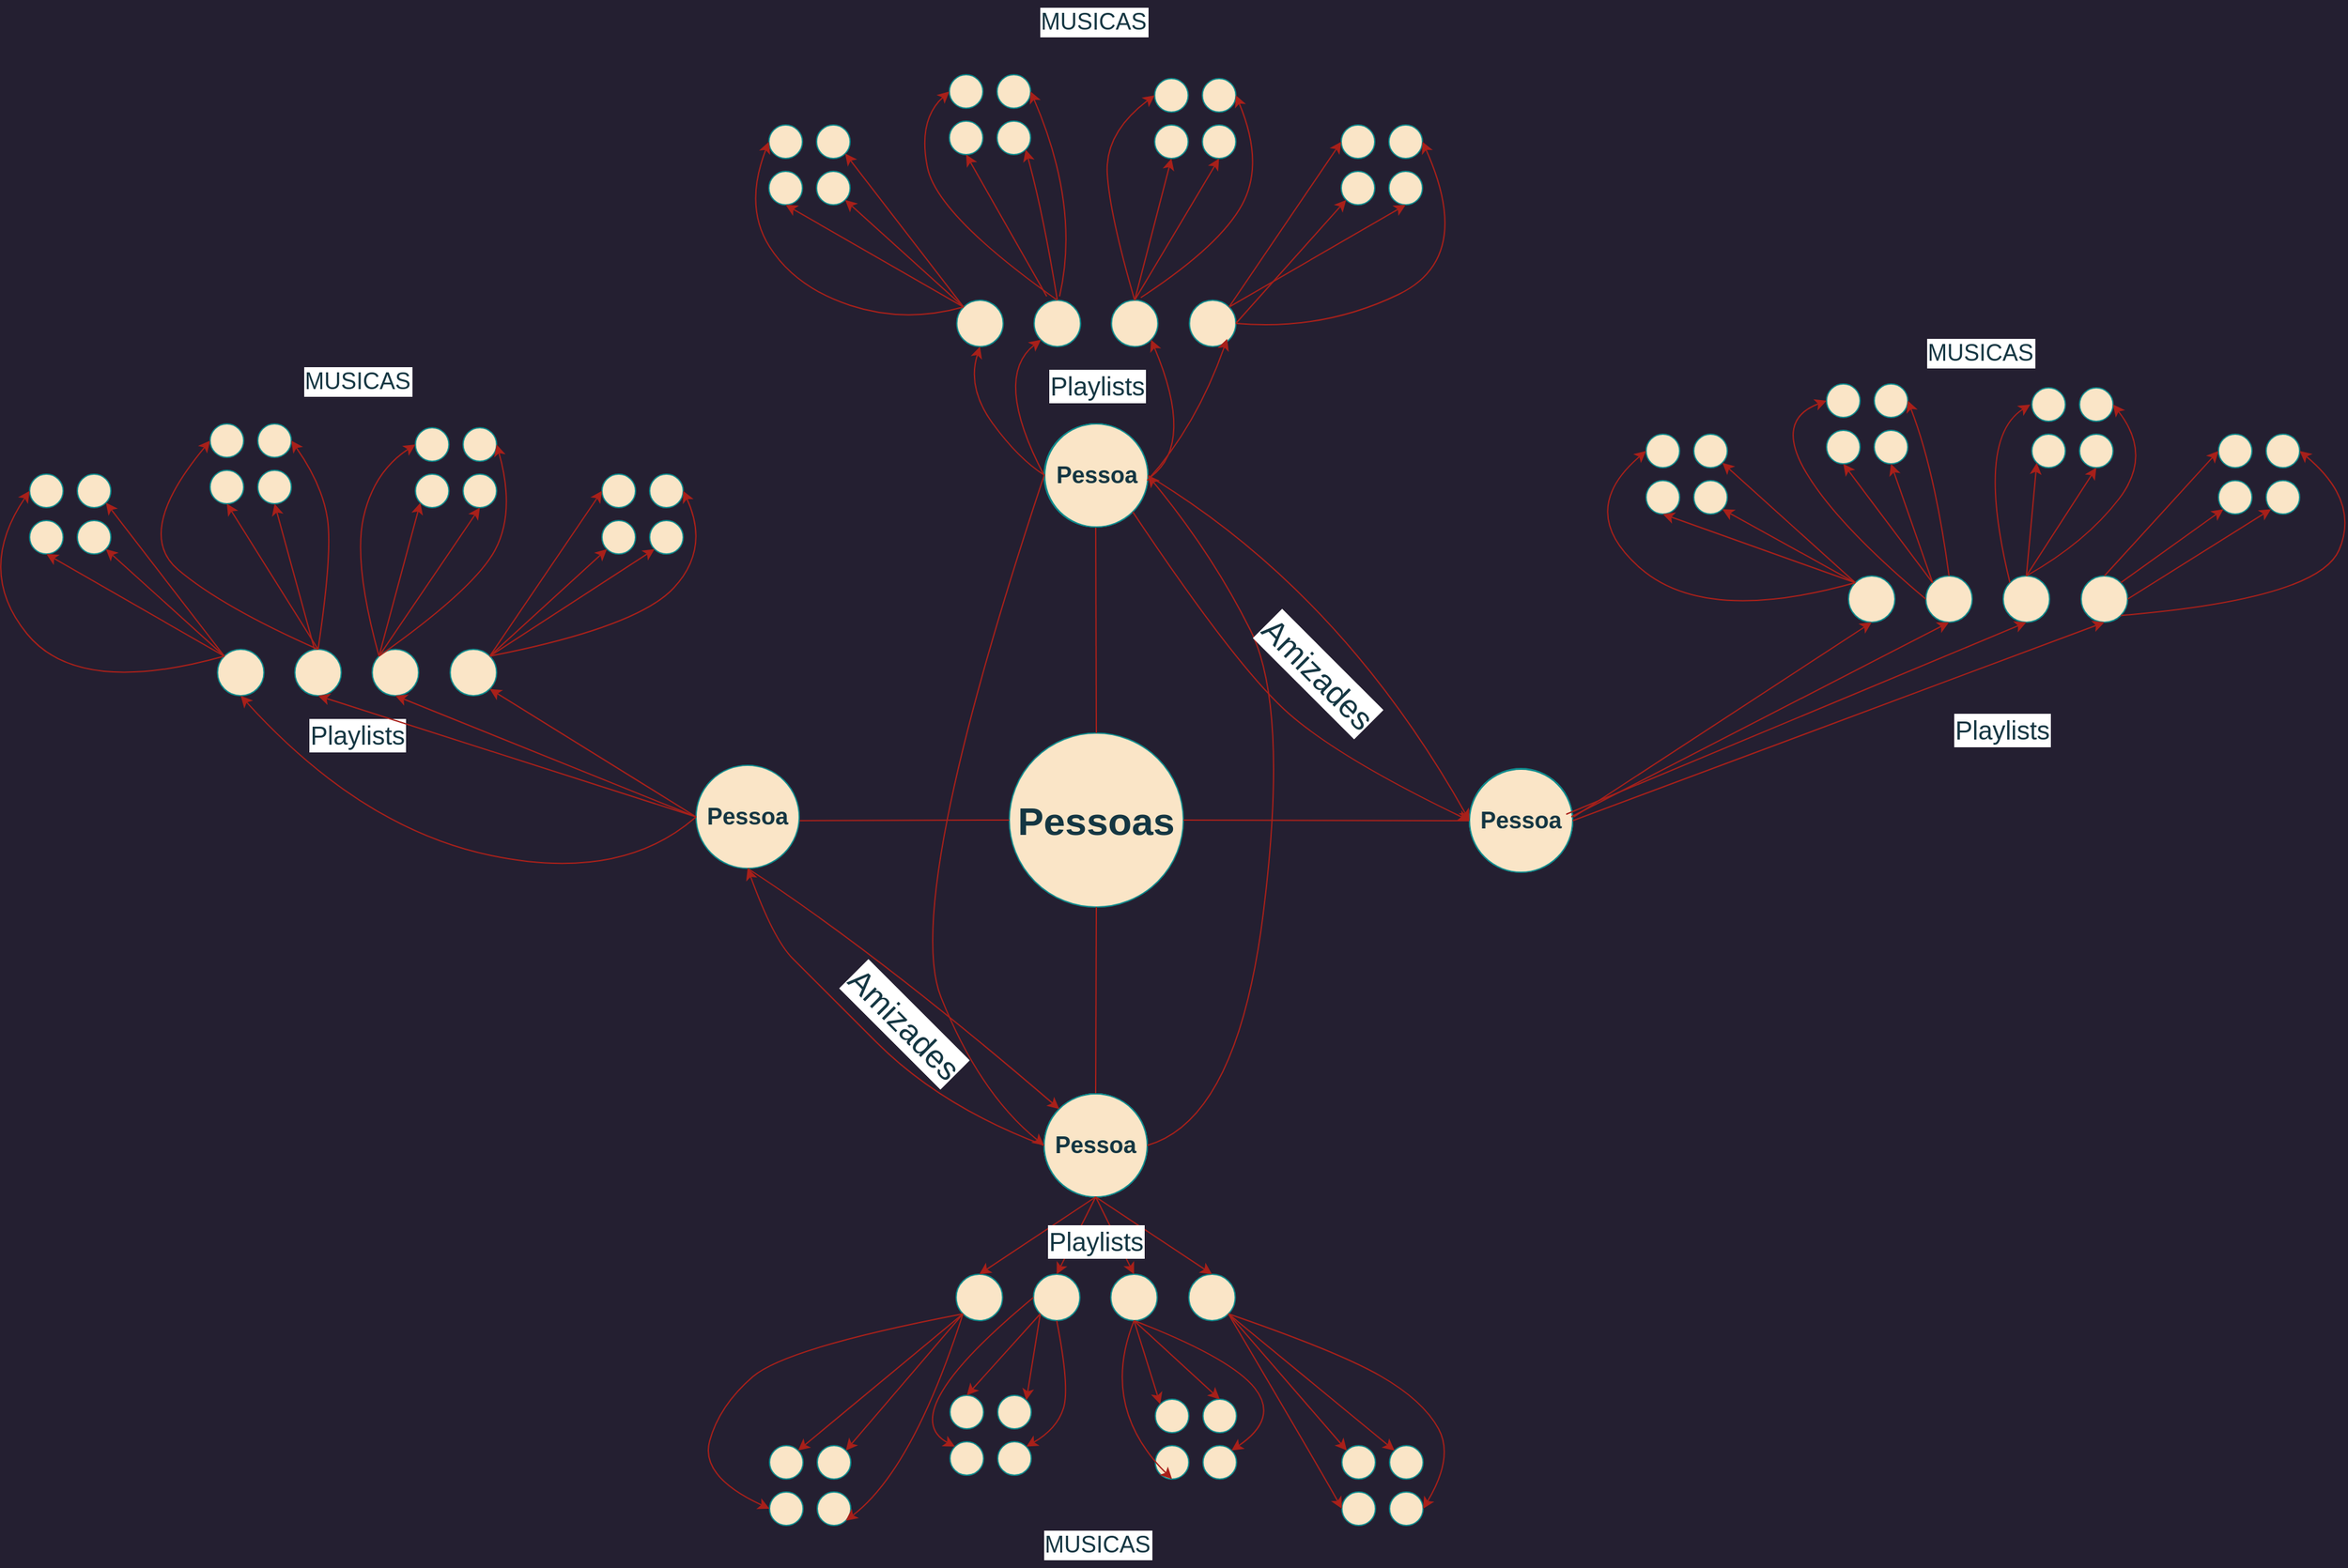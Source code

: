 <mxfile version="24.4.4" type="github">
  <diagram name="Page-1" id="822b0af5-4adb-64df-f703-e8dfc1f81529">
    <mxGraphModel dx="2790" dy="1770" grid="0" gridSize="58" guides="1" tooltips="1" connect="1" arrows="1" fold="1" page="0" pageScale="1" pageWidth="1100" pageHeight="850" background="#241f31" math="0" shadow="0">
      <root>
        <mxCell id="0" />
        <mxCell id="1" parent="0" />
        <mxCell id="oPhNYsJZ0r9YiffQCt__-1" value="&lt;h1 style=&quot;font-size: 30px;&quot;&gt;Pessoas&lt;br style=&quot;font-size: 30px;&quot;&gt;&lt;/h1&gt;" style="ellipse;whiteSpace=wrap;html=1;aspect=fixed;fontSize=30;fontStyle=1;labelBackgroundColor=none;fillColor=#FAE5C7;strokeColor=#0F8B8D;fontColor=#143642;" vertex="1" parent="1">
          <mxGeometry x="493" y="365" width="135" height="135" as="geometry" />
        </mxCell>
        <mxCell id="oPhNYsJZ0r9YiffQCt__-2" value="" style="endArrow=none;html=1;rounded=0;entryX=0.5;entryY=1;entryDx=0;entryDy=0;labelBackgroundColor=none;fontColor=default;strokeColor=#A8201A;" edge="1" parent="1" target="oPhNYsJZ0r9YiffQCt__-1">
          <mxGeometry width="50" height="50" relative="1" as="geometry">
            <mxPoint x="560" y="645" as="sourcePoint" />
            <mxPoint x="680" y="605" as="targetPoint" />
          </mxGeometry>
        </mxCell>
        <mxCell id="oPhNYsJZ0r9YiffQCt__-3" value="" style="endArrow=none;html=1;rounded=0;exitX=1;exitY=0.5;exitDx=0;exitDy=0;labelBackgroundColor=none;fontColor=default;strokeColor=#A8201A;" edge="1" parent="1" source="oPhNYsJZ0r9YiffQCt__-1">
          <mxGeometry width="50" height="50" relative="1" as="geometry">
            <mxPoint x="700" y="435" as="sourcePoint" />
            <mxPoint x="850" y="433" as="targetPoint" />
          </mxGeometry>
        </mxCell>
        <mxCell id="oPhNYsJZ0r9YiffQCt__-4" value="" style="endArrow=none;html=1;rounded=0;exitX=0.5;exitY=0;exitDx=0;exitDy=0;labelBackgroundColor=none;fontColor=default;strokeColor=#A8201A;" edge="1" parent="1" source="oPhNYsJZ0r9YiffQCt__-1">
          <mxGeometry width="50" height="50" relative="1" as="geometry">
            <mxPoint x="630" y="665" as="sourcePoint" />
            <mxPoint x="560" y="195" as="targetPoint" />
          </mxGeometry>
        </mxCell>
        <mxCell id="oPhNYsJZ0r9YiffQCt__-5" value="" style="endArrow=none;html=1;rounded=0;entryX=0;entryY=0.5;entryDx=0;entryDy=0;labelBackgroundColor=none;fontColor=default;strokeColor=#A8201A;" edge="1" parent="1" target="oPhNYsJZ0r9YiffQCt__-1">
          <mxGeometry width="50" height="50" relative="1" as="geometry">
            <mxPoint x="320" y="433" as="sourcePoint" />
            <mxPoint x="680" y="615" as="targetPoint" />
          </mxGeometry>
        </mxCell>
        <mxCell id="oPhNYsJZ0r9YiffQCt__-6" value="&lt;h2&gt;Pessoa&lt;br&gt;&lt;/h2&gt;" style="ellipse;whiteSpace=wrap;html=1;aspect=fixed;labelBackgroundColor=none;fillColor=#FAE5C7;strokeColor=#0F8B8D;fontColor=#143642;" vertex="1" parent="1">
          <mxGeometry x="250" y="390" width="80" height="80" as="geometry" />
        </mxCell>
        <mxCell id="oPhNYsJZ0r9YiffQCt__-7" value="" style="ellipse;whiteSpace=wrap;html=1;aspect=fixed;labelBackgroundColor=none;fillColor=#FAE5C7;strokeColor=#0F8B8D;fontColor=#143642;" vertex="1" parent="1">
          <mxGeometry x="520" y="125" width="80" height="80" as="geometry" />
        </mxCell>
        <mxCell id="oPhNYsJZ0r9YiffQCt__-8" value="" style="ellipse;whiteSpace=wrap;html=1;aspect=fixed;labelBackgroundColor=none;fillColor=#FAE5C7;strokeColor=#0F8B8D;fontColor=#143642;" vertex="1" parent="1">
          <mxGeometry x="850" y="393" width="80" height="80" as="geometry" />
        </mxCell>
        <mxCell id="oPhNYsJZ0r9YiffQCt__-9" value="" style="ellipse;whiteSpace=wrap;html=1;aspect=fixed;labelBackgroundColor=none;fillColor=#FAE5C7;strokeColor=#0F8B8D;fontColor=#143642;" vertex="1" parent="1">
          <mxGeometry x="520" y="645" width="80" height="80" as="geometry" />
        </mxCell>
        <mxCell id="oPhNYsJZ0r9YiffQCt__-10" value="&lt;h2&gt;Playlist&lt;/h2&gt;" style="ellipse;whiteSpace=wrap;html=1;aspect=fixed;labelBackgroundColor=none;fillColor=#FAE5C7;strokeColor=#0F8B8D;fontColor=#143642;" vertex="1" parent="1">
          <mxGeometry x="520.5" y="125" width="80" height="80" as="geometry" />
        </mxCell>
        <mxCell id="oPhNYsJZ0r9YiffQCt__-11" value="&lt;h2&gt;Playlist&lt;/h2&gt;" style="ellipse;whiteSpace=wrap;html=1;aspect=fixed;labelBackgroundColor=none;fillColor=#FAE5C7;strokeColor=#0F8B8D;fontColor=#143642;" vertex="1" parent="1">
          <mxGeometry x="850" y="392.5" width="80" height="80" as="geometry" />
        </mxCell>
        <mxCell id="oPhNYsJZ0r9YiffQCt__-12" value="&lt;h2&gt;Playlist&lt;/h2&gt;" style="ellipse;whiteSpace=wrap;html=1;aspect=fixed;labelBackgroundColor=none;fillColor=#FAE5C7;strokeColor=#0F8B8D;fontColor=#143642;" vertex="1" parent="1">
          <mxGeometry x="520" y="645" width="80" height="80" as="geometry" />
        </mxCell>
        <mxCell id="oPhNYsJZ0r9YiffQCt__-13" value="&lt;h2&gt;Pessoa&lt;br&gt;&lt;/h2&gt;" style="ellipse;whiteSpace=wrap;html=1;aspect=fixed;labelBackgroundColor=none;fillColor=#FAE5C7;strokeColor=#0F8B8D;fontColor=#143642;" vertex="1" parent="1">
          <mxGeometry x="520.5" y="125" width="80" height="80" as="geometry" />
        </mxCell>
        <mxCell id="oPhNYsJZ0r9YiffQCt__-14" value="&lt;h2&gt;Pessoa&lt;br&gt;&lt;/h2&gt;" style="ellipse;whiteSpace=wrap;html=1;aspect=fixed;labelBackgroundColor=none;fillColor=#FAE5C7;strokeColor=#0F8B8D;fontColor=#143642;" vertex="1" parent="1">
          <mxGeometry x="850" y="393" width="80" height="80" as="geometry" />
        </mxCell>
        <mxCell id="oPhNYsJZ0r9YiffQCt__-15" value="&lt;h2&gt;Pessoa&lt;br&gt;&lt;/h2&gt;" style="ellipse;whiteSpace=wrap;html=1;aspect=fixed;labelBackgroundColor=none;fillColor=#FAE5C7;strokeColor=#0F8B8D;fontColor=#143642;" vertex="1" parent="1">
          <mxGeometry x="520" y="645" width="80" height="80" as="geometry" />
        </mxCell>
        <mxCell id="oPhNYsJZ0r9YiffQCt__-16" value="" style="curved=1;endArrow=classic;html=1;rounded=0;exitX=1;exitY=0.5;exitDx=0;exitDy=0;entryX=1;entryY=0.5;entryDx=0;entryDy=0;labelBackgroundColor=none;fontColor=default;strokeColor=#A8201A;" edge="1" parent="1" source="oPhNYsJZ0r9YiffQCt__-15" target="oPhNYsJZ0r9YiffQCt__-13">
          <mxGeometry width="50" height="50" relative="1" as="geometry">
            <mxPoint x="620" y="665" as="sourcePoint" />
            <mxPoint x="670" y="615" as="targetPoint" />
            <Array as="points">
              <mxPoint x="670" y="665" />
              <mxPoint x="710" y="345" />
              <mxPoint x="650" y="225" />
            </Array>
          </mxGeometry>
        </mxCell>
        <mxCell id="oPhNYsJZ0r9YiffQCt__-17" value="" style="curved=1;endArrow=classic;html=1;rounded=0;exitX=0;exitY=0.5;exitDx=0;exitDy=0;entryX=0.5;entryY=1;entryDx=0;entryDy=0;labelBackgroundColor=none;fontColor=default;strokeColor=#A8201A;" edge="1" parent="1" source="oPhNYsJZ0r9YiffQCt__-15" target="oPhNYsJZ0r9YiffQCt__-6">
          <mxGeometry width="50" height="50" relative="1" as="geometry">
            <mxPoint x="620" y="665" as="sourcePoint" />
            <mxPoint x="670" y="615" as="targetPoint" />
            <Array as="points">
              <mxPoint x="440" y="655" />
              <mxPoint x="340" y="555" />
              <mxPoint x="310" y="525" />
            </Array>
          </mxGeometry>
        </mxCell>
        <mxCell id="oPhNYsJZ0r9YiffQCt__-18" value="" style="curved=1;endArrow=classic;html=1;rounded=0;exitX=0.5;exitY=1;exitDx=0;exitDy=0;entryX=0;entryY=0;entryDx=0;entryDy=0;labelBackgroundColor=none;fontColor=default;strokeColor=#A8201A;" edge="1" parent="1" source="oPhNYsJZ0r9YiffQCt__-6" target="oPhNYsJZ0r9YiffQCt__-15">
          <mxGeometry width="50" height="50" relative="1" as="geometry">
            <mxPoint x="620" y="665" as="sourcePoint" />
            <mxPoint x="670" y="615" as="targetPoint" />
            <Array as="points">
              <mxPoint x="390" y="535" />
            </Array>
          </mxGeometry>
        </mxCell>
        <mxCell id="oPhNYsJZ0r9YiffQCt__-19" value="" style="curved=1;endArrow=classic;html=1;rounded=0;exitX=0;exitY=0.5;exitDx=0;exitDy=0;entryX=0;entryY=0.5;entryDx=0;entryDy=0;labelBackgroundColor=none;fontColor=default;strokeColor=#A8201A;" edge="1" parent="1" source="oPhNYsJZ0r9YiffQCt__-7" target="oPhNYsJZ0r9YiffQCt__-15">
          <mxGeometry width="50" height="50" relative="1" as="geometry">
            <mxPoint x="620" y="665" as="sourcePoint" />
            <mxPoint x="520" y="555" as="targetPoint" />
            <Array as="points">
              <mxPoint x="410" y="495" />
              <mxPoint x="470" y="645" />
            </Array>
          </mxGeometry>
        </mxCell>
        <mxCell id="oPhNYsJZ0r9YiffQCt__-20" value="" style="curved=1;endArrow=classic;html=1;rounded=0;entryX=0;entryY=0.5;entryDx=0;entryDy=0;exitX=1;exitY=0.5;exitDx=0;exitDy=0;labelBackgroundColor=none;fontColor=default;strokeColor=#A8201A;" edge="1" parent="1" source="oPhNYsJZ0r9YiffQCt__-13" target="oPhNYsJZ0r9YiffQCt__-14">
          <mxGeometry width="50" height="50" relative="1" as="geometry">
            <mxPoint x="680" y="235" as="sourcePoint" />
            <mxPoint x="670" y="615" as="targetPoint" />
            <Array as="points">
              <mxPoint x="750" y="255" />
            </Array>
          </mxGeometry>
        </mxCell>
        <mxCell id="oPhNYsJZ0r9YiffQCt__-21" value="" style="curved=1;endArrow=classic;html=1;rounded=0;exitX=1;exitY=1;exitDx=0;exitDy=0;labelBackgroundColor=none;fontColor=default;strokeColor=#A8201A;" edge="1" parent="1" source="oPhNYsJZ0r9YiffQCt__-13">
          <mxGeometry width="50" height="50" relative="1" as="geometry">
            <mxPoint x="620" y="665" as="sourcePoint" />
            <mxPoint x="850" y="433" as="targetPoint" />
            <Array as="points">
              <mxPoint x="670" y="315" />
              <mxPoint x="750" y="385" />
            </Array>
          </mxGeometry>
        </mxCell>
        <mxCell id="oPhNYsJZ0r9YiffQCt__-30" value="&lt;div&gt;Amizades&lt;/div&gt;" style="text;html=1;align=center;verticalAlign=middle;resizable=0;points=[];autosize=1;strokeColor=none;fillColor=none;fontSize=25;rotation=45;labelBackgroundColor=default;fontColor=#143642;fontFamily=Helvetica;labelBorderColor=#FFFFFF;" vertex="1" parent="1">
          <mxGeometry x="668.75" y="297" width="128" height="42" as="geometry" />
        </mxCell>
        <mxCell id="oPhNYsJZ0r9YiffQCt__-33" value="&lt;font style=&quot;font-size: 20px;&quot;&gt;Playlists&lt;/font&gt;" style="text;html=1;align=center;verticalAlign=middle;resizable=0;points=[];autosize=1;strokeColor=none;fillColor=none;labelBackgroundColor=default;fontColor=#143642;fontFamily=Helvetica;fontSize=12;labelBorderColor=#FFFFFF;" vertex="1" parent="1">
          <mxGeometry x="510.5" y="75" width="100" height="40" as="geometry" />
        </mxCell>
        <mxCell id="oPhNYsJZ0r9YiffQCt__-35" value="" style="ellipse;whiteSpace=wrap;html=1;aspect=fixed;strokeColor=#0F8B8D;fontColor=#143642;fillColor=#FAE5C7;labelBackgroundColor=none;" vertex="1" parent="1">
          <mxGeometry x="452.25" y="29" width="36" height="36" as="geometry" />
        </mxCell>
        <mxCell id="oPhNYsJZ0r9YiffQCt__-37" value="" style="ellipse;whiteSpace=wrap;html=1;aspect=fixed;strokeColor=#0F8B8D;fontColor=#143642;fillColor=#FAE5C7;labelBackgroundColor=none;" vertex="1" parent="1">
          <mxGeometry x="512.25" y="29" width="36" height="36" as="geometry" />
        </mxCell>
        <mxCell id="oPhNYsJZ0r9YiffQCt__-40" value="" style="ellipse;whiteSpace=wrap;html=1;aspect=fixed;strokeColor=#0F8B8D;fontColor=#143642;fillColor=#FAE5C7;labelBackgroundColor=none;" vertex="1" parent="1">
          <mxGeometry x="572.25" y="29" width="36" height="36" as="geometry" />
        </mxCell>
        <mxCell id="oPhNYsJZ0r9YiffQCt__-41" value="" style="ellipse;whiteSpace=wrap;html=1;aspect=fixed;strokeColor=#0F8B8D;fontColor=#143642;fillColor=#FAE5C7;labelBackgroundColor=none;" vertex="1" parent="1">
          <mxGeometry x="632.75" y="29" width="36" height="36" as="geometry" />
        </mxCell>
        <mxCell id="oPhNYsJZ0r9YiffQCt__-44" value="" style="ellipse;whiteSpace=wrap;html=1;aspect=fixed;strokeColor=#0F8B8D;fontColor=#143642;fillColor=#FAE5C7;labelBackgroundColor=none;" vertex="1" parent="1">
          <mxGeometry x="306.5" y="-107" width="26" height="26" as="geometry" />
        </mxCell>
        <mxCell id="oPhNYsJZ0r9YiffQCt__-47" value="" style="ellipse;whiteSpace=wrap;html=1;aspect=fixed;strokeColor=#0F8B8D;fontColor=#143642;fillColor=#FAE5C7;labelBackgroundColor=none;" vertex="1" parent="1">
          <mxGeometry x="343.5" y="-107" width="26" height="26" as="geometry" />
        </mxCell>
        <mxCell id="oPhNYsJZ0r9YiffQCt__-48" value="" style="ellipse;whiteSpace=wrap;html=1;aspect=fixed;strokeColor=#0F8B8D;fontColor=#143642;fillColor=#FAE5C7;labelBackgroundColor=none;" vertex="1" parent="1">
          <mxGeometry x="306.5" y="-71" width="26" height="26" as="geometry" />
        </mxCell>
        <mxCell id="oPhNYsJZ0r9YiffQCt__-50" value="" style="ellipse;whiteSpace=wrap;html=1;aspect=fixed;strokeColor=#0F8B8D;fontColor=#143642;fillColor=#FAE5C7;labelBackgroundColor=none;" vertex="1" parent="1">
          <mxGeometry x="343.5" y="-71" width="26" height="26" as="geometry" />
        </mxCell>
        <mxCell id="oPhNYsJZ0r9YiffQCt__-51" value="" style="ellipse;whiteSpace=wrap;html=1;aspect=fixed;strokeColor=#0F8B8D;fontColor=#143642;fillColor=#FAE5C7;labelBackgroundColor=none;" vertex="1" parent="1">
          <mxGeometry x="446.5" y="-146" width="26" height="26" as="geometry" />
        </mxCell>
        <mxCell id="oPhNYsJZ0r9YiffQCt__-52" value="" style="ellipse;whiteSpace=wrap;html=1;aspect=fixed;strokeColor=#0F8B8D;fontColor=#143642;fillColor=#FAE5C7;labelBackgroundColor=none;" vertex="1" parent="1">
          <mxGeometry x="483.5" y="-146" width="26" height="26" as="geometry" />
        </mxCell>
        <mxCell id="oPhNYsJZ0r9YiffQCt__-53" value="" style="ellipse;whiteSpace=wrap;html=1;aspect=fixed;strokeColor=#0F8B8D;fontColor=#143642;fillColor=#FAE5C7;labelBackgroundColor=none;" vertex="1" parent="1">
          <mxGeometry x="446.5" y="-110" width="26" height="26" as="geometry" />
        </mxCell>
        <mxCell id="oPhNYsJZ0r9YiffQCt__-54" value="" style="ellipse;whiteSpace=wrap;html=1;aspect=fixed;strokeColor=#0F8B8D;fontColor=#143642;fillColor=#FAE5C7;labelBackgroundColor=none;" vertex="1" parent="1">
          <mxGeometry x="483.5" y="-110" width="26" height="26" as="geometry" />
        </mxCell>
        <mxCell id="oPhNYsJZ0r9YiffQCt__-55" value="" style="ellipse;whiteSpace=wrap;html=1;aspect=fixed;strokeColor=#0F8B8D;fontColor=#143642;fillColor=#FAE5C7;labelBackgroundColor=none;" vertex="1" parent="1">
          <mxGeometry x="605.75" y="-143" width="26" height="26" as="geometry" />
        </mxCell>
        <mxCell id="oPhNYsJZ0r9YiffQCt__-56" value="" style="ellipse;whiteSpace=wrap;html=1;aspect=fixed;strokeColor=#0F8B8D;fontColor=#143642;fillColor=#FAE5C7;labelBackgroundColor=none;" vertex="1" parent="1">
          <mxGeometry x="642.75" y="-143" width="26" height="26" as="geometry" />
        </mxCell>
        <mxCell id="oPhNYsJZ0r9YiffQCt__-57" value="" style="ellipse;whiteSpace=wrap;html=1;aspect=fixed;strokeColor=#0F8B8D;fontColor=#143642;fillColor=#FAE5C7;labelBackgroundColor=none;" vertex="1" parent="1">
          <mxGeometry x="605.75" y="-107" width="26" height="26" as="geometry" />
        </mxCell>
        <mxCell id="oPhNYsJZ0r9YiffQCt__-58" value="" style="ellipse;whiteSpace=wrap;html=1;aspect=fixed;strokeColor=#0F8B8D;fontColor=#143642;fillColor=#FAE5C7;labelBackgroundColor=none;" vertex="1" parent="1">
          <mxGeometry x="642.75" y="-107" width="26" height="26" as="geometry" />
        </mxCell>
        <mxCell id="oPhNYsJZ0r9YiffQCt__-59" value="" style="ellipse;whiteSpace=wrap;html=1;aspect=fixed;strokeColor=#0F8B8D;fontColor=#143642;fillColor=#FAE5C7;labelBackgroundColor=none;" vertex="1" parent="1">
          <mxGeometry x="750.5" y="-107" width="26" height="26" as="geometry" />
        </mxCell>
        <mxCell id="oPhNYsJZ0r9YiffQCt__-60" value="" style="ellipse;whiteSpace=wrap;html=1;aspect=fixed;strokeColor=#0F8B8D;fontColor=#143642;fillColor=#FAE5C7;labelBackgroundColor=none;" vertex="1" parent="1">
          <mxGeometry x="787.5" y="-107" width="26" height="26" as="geometry" />
        </mxCell>
        <mxCell id="oPhNYsJZ0r9YiffQCt__-61" value="" style="ellipse;whiteSpace=wrap;html=1;aspect=fixed;strokeColor=#0F8B8D;fontColor=#143642;fillColor=#FAE5C7;labelBackgroundColor=none;" vertex="1" parent="1">
          <mxGeometry x="750.5" y="-71" width="26" height="26" as="geometry" />
        </mxCell>
        <mxCell id="oPhNYsJZ0r9YiffQCt__-62" value="" style="ellipse;whiteSpace=wrap;html=1;aspect=fixed;strokeColor=#0F8B8D;fontColor=#143642;fillColor=#FAE5C7;labelBackgroundColor=none;" vertex="1" parent="1">
          <mxGeometry x="787.5" y="-71" width="26" height="26" as="geometry" />
        </mxCell>
        <mxCell id="oPhNYsJZ0r9YiffQCt__-64" value="" style="endArrow=classic;html=1;rounded=0;strokeColor=#A8201A;exitX=0;exitY=0;exitDx=0;exitDy=0;entryX=1;entryY=1;entryDx=0;entryDy=0;labelBackgroundColor=none;fontColor=default;" edge="1" parent="1" source="oPhNYsJZ0r9YiffQCt__-35" target="oPhNYsJZ0r9YiffQCt__-50">
          <mxGeometry width="50" height="50" relative="1" as="geometry">
            <mxPoint x="676" y="441" as="sourcePoint" />
            <mxPoint x="726" y="391" as="targetPoint" />
          </mxGeometry>
        </mxCell>
        <mxCell id="oPhNYsJZ0r9YiffQCt__-65" value="" style="endArrow=classic;html=1;rounded=0;strokeColor=#A8201A;exitX=0;exitY=0;exitDx=0;exitDy=0;entryX=1;entryY=1;entryDx=0;entryDy=0;labelBackgroundColor=none;fontColor=default;" edge="1" parent="1" source="oPhNYsJZ0r9YiffQCt__-35" target="oPhNYsJZ0r9YiffQCt__-47">
          <mxGeometry width="50" height="50" relative="1" as="geometry">
            <mxPoint x="465" y="28" as="sourcePoint" />
            <mxPoint x="515" y="-22" as="targetPoint" />
          </mxGeometry>
        </mxCell>
        <mxCell id="oPhNYsJZ0r9YiffQCt__-66" value="" style="endArrow=classic;html=1;rounded=0;strokeColor=#A8201A;exitX=0;exitY=0;exitDx=0;exitDy=0;entryX=0.5;entryY=1;entryDx=0;entryDy=0;labelBackgroundColor=none;fontColor=default;" edge="1" parent="1" source="oPhNYsJZ0r9YiffQCt__-35" target="oPhNYsJZ0r9YiffQCt__-48">
          <mxGeometry width="50" height="50" relative="1" as="geometry">
            <mxPoint x="676" y="441" as="sourcePoint" />
            <mxPoint x="726" y="391" as="targetPoint" />
          </mxGeometry>
        </mxCell>
        <mxCell id="oPhNYsJZ0r9YiffQCt__-91" value="&lt;font style=&quot;font-size: 20px;&quot;&gt;Playlists&lt;/font&gt;" style="text;html=1;align=center;verticalAlign=middle;resizable=0;points=[];autosize=1;strokeColor=none;fillColor=none;labelBackgroundColor=default;fontColor=#143642;fontFamily=Helvetica;fontSize=12;labelBorderColor=#FFFFFF;" vertex="1" parent="1">
          <mxGeometry x="-63" y="346" width="100" height="40" as="geometry" />
        </mxCell>
        <mxCell id="oPhNYsJZ0r9YiffQCt__-92" value="" style="ellipse;whiteSpace=wrap;html=1;aspect=fixed;strokeColor=#0F8B8D;fontColor=#143642;fillColor=#FAE5C7;labelBackgroundColor=none;" vertex="1" parent="1">
          <mxGeometry x="-121.25" y="300" width="36" height="36" as="geometry" />
        </mxCell>
        <mxCell id="oPhNYsJZ0r9YiffQCt__-93" value="" style="ellipse;whiteSpace=wrap;html=1;aspect=fixed;strokeColor=#0F8B8D;fontColor=#143642;fillColor=#FAE5C7;labelBackgroundColor=none;" vertex="1" parent="1">
          <mxGeometry x="-61.25" y="300" width="36" height="36" as="geometry" />
        </mxCell>
        <mxCell id="oPhNYsJZ0r9YiffQCt__-94" value="" style="ellipse;whiteSpace=wrap;html=1;aspect=fixed;strokeColor=#0F8B8D;fontColor=#143642;fillColor=#FAE5C7;labelBackgroundColor=none;" vertex="1" parent="1">
          <mxGeometry x="-1.25" y="300" width="36" height="36" as="geometry" />
        </mxCell>
        <mxCell id="oPhNYsJZ0r9YiffQCt__-95" value="" style="ellipse;whiteSpace=wrap;html=1;aspect=fixed;strokeColor=#0F8B8D;fontColor=#143642;fillColor=#FAE5C7;labelBackgroundColor=none;" vertex="1" parent="1">
          <mxGeometry x="59.25" y="300" width="36" height="36" as="geometry" />
        </mxCell>
        <mxCell id="oPhNYsJZ0r9YiffQCt__-96" value="" style="ellipse;whiteSpace=wrap;html=1;aspect=fixed;strokeColor=#0F8B8D;fontColor=#143642;fillColor=#FAE5C7;labelBackgroundColor=none;" vertex="1" parent="1">
          <mxGeometry x="-267" y="164" width="26" height="26" as="geometry" />
        </mxCell>
        <mxCell id="oPhNYsJZ0r9YiffQCt__-97" value="" style="ellipse;whiteSpace=wrap;html=1;aspect=fixed;strokeColor=#0F8B8D;fontColor=#143642;fillColor=#FAE5C7;labelBackgroundColor=none;" vertex="1" parent="1">
          <mxGeometry x="-230" y="164" width="26" height="26" as="geometry" />
        </mxCell>
        <mxCell id="oPhNYsJZ0r9YiffQCt__-98" value="" style="ellipse;whiteSpace=wrap;html=1;aspect=fixed;strokeColor=#0F8B8D;fontColor=#143642;fillColor=#FAE5C7;labelBackgroundColor=none;" vertex="1" parent="1">
          <mxGeometry x="-267" y="200" width="26" height="26" as="geometry" />
        </mxCell>
        <mxCell id="oPhNYsJZ0r9YiffQCt__-99" value="" style="ellipse;whiteSpace=wrap;html=1;aspect=fixed;strokeColor=#0F8B8D;fontColor=#143642;fillColor=#FAE5C7;labelBackgroundColor=none;" vertex="1" parent="1">
          <mxGeometry x="-230" y="200" width="26" height="26" as="geometry" />
        </mxCell>
        <mxCell id="oPhNYsJZ0r9YiffQCt__-100" value="" style="ellipse;whiteSpace=wrap;html=1;aspect=fixed;strokeColor=#0F8B8D;fontColor=#143642;fillColor=#FAE5C7;labelBackgroundColor=none;" vertex="1" parent="1">
          <mxGeometry x="-127" y="125" width="26" height="26" as="geometry" />
        </mxCell>
        <mxCell id="oPhNYsJZ0r9YiffQCt__-101" value="" style="ellipse;whiteSpace=wrap;html=1;aspect=fixed;strokeColor=#0F8B8D;fontColor=#143642;fillColor=#FAE5C7;labelBackgroundColor=none;" vertex="1" parent="1">
          <mxGeometry x="-90" y="125" width="26" height="26" as="geometry" />
        </mxCell>
        <mxCell id="oPhNYsJZ0r9YiffQCt__-102" value="" style="ellipse;whiteSpace=wrap;html=1;aspect=fixed;strokeColor=#0F8B8D;fontColor=#143642;fillColor=#FAE5C7;labelBackgroundColor=none;" vertex="1" parent="1">
          <mxGeometry x="-127" y="161" width="26" height="26" as="geometry" />
        </mxCell>
        <mxCell id="oPhNYsJZ0r9YiffQCt__-103" value="" style="ellipse;whiteSpace=wrap;html=1;aspect=fixed;strokeColor=#0F8B8D;fontColor=#143642;fillColor=#FAE5C7;labelBackgroundColor=none;" vertex="1" parent="1">
          <mxGeometry x="-90" y="161" width="26" height="26" as="geometry" />
        </mxCell>
        <mxCell id="oPhNYsJZ0r9YiffQCt__-104" value="" style="ellipse;whiteSpace=wrap;html=1;aspect=fixed;strokeColor=#0F8B8D;fontColor=#143642;fillColor=#FAE5C7;labelBackgroundColor=none;" vertex="1" parent="1">
          <mxGeometry x="32.25" y="128" width="26" height="26" as="geometry" />
        </mxCell>
        <mxCell id="oPhNYsJZ0r9YiffQCt__-105" value="" style="ellipse;whiteSpace=wrap;html=1;aspect=fixed;strokeColor=#0F8B8D;fontColor=#143642;fillColor=#FAE5C7;labelBackgroundColor=none;" vertex="1" parent="1">
          <mxGeometry x="69.25" y="128" width="26" height="26" as="geometry" />
        </mxCell>
        <mxCell id="oPhNYsJZ0r9YiffQCt__-106" value="" style="ellipse;whiteSpace=wrap;html=1;aspect=fixed;strokeColor=#0F8B8D;fontColor=#143642;fillColor=#FAE5C7;labelBackgroundColor=none;" vertex="1" parent="1">
          <mxGeometry x="32.25" y="164" width="26" height="26" as="geometry" />
        </mxCell>
        <mxCell id="oPhNYsJZ0r9YiffQCt__-107" value="" style="ellipse;whiteSpace=wrap;html=1;aspect=fixed;strokeColor=#0F8B8D;fontColor=#143642;fillColor=#FAE5C7;labelBackgroundColor=none;" vertex="1" parent="1">
          <mxGeometry x="69.25" y="164" width="26" height="26" as="geometry" />
        </mxCell>
        <mxCell id="oPhNYsJZ0r9YiffQCt__-108" value="" style="ellipse;whiteSpace=wrap;html=1;aspect=fixed;strokeColor=#0F8B8D;fontColor=#143642;fillColor=#FAE5C7;labelBackgroundColor=none;" vertex="1" parent="1">
          <mxGeometry x="177" y="164" width="26" height="26" as="geometry" />
        </mxCell>
        <mxCell id="oPhNYsJZ0r9YiffQCt__-109" value="" style="ellipse;whiteSpace=wrap;html=1;aspect=fixed;strokeColor=#0F8B8D;fontColor=#143642;fillColor=#FAE5C7;labelBackgroundColor=none;" vertex="1" parent="1">
          <mxGeometry x="214" y="164" width="26" height="26" as="geometry" />
        </mxCell>
        <mxCell id="oPhNYsJZ0r9YiffQCt__-110" value="" style="ellipse;whiteSpace=wrap;html=1;aspect=fixed;strokeColor=#0F8B8D;fontColor=#143642;fillColor=#FAE5C7;labelBackgroundColor=none;" vertex="1" parent="1">
          <mxGeometry x="177" y="200" width="26" height="26" as="geometry" />
        </mxCell>
        <mxCell id="oPhNYsJZ0r9YiffQCt__-111" value="" style="ellipse;whiteSpace=wrap;html=1;aspect=fixed;strokeColor=#0F8B8D;fontColor=#143642;fillColor=#FAE5C7;labelBackgroundColor=none;" vertex="1" parent="1">
          <mxGeometry x="214" y="200" width="26" height="26" as="geometry" />
        </mxCell>
        <mxCell id="oPhNYsJZ0r9YiffQCt__-112" value="" style="endArrow=classic;html=1;rounded=0;strokeColor=#A8201A;exitX=0;exitY=0;exitDx=0;exitDy=0;entryX=1;entryY=1;entryDx=0;entryDy=0;labelBackgroundColor=none;fontColor=default;" edge="1" source="oPhNYsJZ0r9YiffQCt__-92" target="oPhNYsJZ0r9YiffQCt__-99" parent="1">
          <mxGeometry width="50" height="50" relative="1" as="geometry">
            <mxPoint x="102.5" y="712" as="sourcePoint" />
            <mxPoint x="152.5" y="662" as="targetPoint" />
          </mxGeometry>
        </mxCell>
        <mxCell id="oPhNYsJZ0r9YiffQCt__-113" value="" style="endArrow=classic;html=1;rounded=0;exitX=0;exitY=0;exitDx=0;exitDy=0;entryX=1;entryY=1;entryDx=0;entryDy=0;strokeColor=#A8201A;labelBackgroundColor=none;fontColor=default;" edge="1" source="oPhNYsJZ0r9YiffQCt__-92" target="oPhNYsJZ0r9YiffQCt__-97" parent="1">
          <mxGeometry width="50" height="50" relative="1" as="geometry">
            <mxPoint x="-108.5" y="299" as="sourcePoint" />
            <mxPoint x="-58.5" y="249" as="targetPoint" />
          </mxGeometry>
        </mxCell>
        <mxCell id="oPhNYsJZ0r9YiffQCt__-114" value="" style="endArrow=classic;html=1;rounded=0;strokeColor=#A8201A;exitX=0;exitY=0;exitDx=0;exitDy=0;entryX=0.5;entryY=1;entryDx=0;entryDy=0;labelBackgroundColor=none;fontColor=default;" edge="1" source="oPhNYsJZ0r9YiffQCt__-92" target="oPhNYsJZ0r9YiffQCt__-98" parent="1">
          <mxGeometry width="50" height="50" relative="1" as="geometry">
            <mxPoint x="102.5" y="712" as="sourcePoint" />
            <mxPoint x="152.5" y="662" as="targetPoint" />
          </mxGeometry>
        </mxCell>
        <mxCell id="oPhNYsJZ0r9YiffQCt__-115" value="&lt;font style=&quot;font-size: 20px;&quot;&gt;Playlists&lt;/font&gt;" style="text;html=1;align=center;verticalAlign=middle;resizable=0;points=[];autosize=1;strokeColor=none;fillColor=none;labelBackgroundColor=default;fontColor=#143642;labelBorderColor=#FFFFFF;fontFamily=Helvetica;fontSize=12;" vertex="1" parent="1">
          <mxGeometry x="1213.25" y="342" width="100" height="40" as="geometry" />
        </mxCell>
        <mxCell id="oPhNYsJZ0r9YiffQCt__-116" value="" style="ellipse;whiteSpace=wrap;html=1;aspect=fixed;strokeColor=#0F8B8D;fontColor=#143642;fillColor=#FAE5C7;labelBackgroundColor=none;" vertex="1" parent="1">
          <mxGeometry x="1144" y="243" width="36" height="36" as="geometry" />
        </mxCell>
        <mxCell id="oPhNYsJZ0r9YiffQCt__-117" value="" style="ellipse;whiteSpace=wrap;html=1;aspect=fixed;strokeColor=#0F8B8D;fontColor=#143642;fillColor=#FAE5C7;labelBackgroundColor=none;" vertex="1" parent="1">
          <mxGeometry x="1204" y="243" width="36" height="36" as="geometry" />
        </mxCell>
        <mxCell id="oPhNYsJZ0r9YiffQCt__-118" value="" style="ellipse;whiteSpace=wrap;html=1;aspect=fixed;strokeColor=#0F8B8D;fontColor=#143642;fillColor=#FAE5C7;labelBackgroundColor=none;" vertex="1" parent="1">
          <mxGeometry x="1264" y="243" width="36" height="36" as="geometry" />
        </mxCell>
        <mxCell id="oPhNYsJZ0r9YiffQCt__-119" value="" style="ellipse;whiteSpace=wrap;html=1;aspect=fixed;strokeColor=#0F8B8D;fontColor=#143642;fillColor=#FAE5C7;labelBackgroundColor=none;" vertex="1" parent="1">
          <mxGeometry x="1324.5" y="243" width="36" height="36" as="geometry" />
        </mxCell>
        <mxCell id="oPhNYsJZ0r9YiffQCt__-120" value="" style="ellipse;whiteSpace=wrap;html=1;aspect=fixed;strokeColor=#0F8B8D;fontColor=#143642;fillColor=#FAE5C7;labelBackgroundColor=none;" vertex="1" parent="1">
          <mxGeometry x="987" y="133" width="26" height="26" as="geometry" />
        </mxCell>
        <mxCell id="oPhNYsJZ0r9YiffQCt__-121" value="" style="ellipse;whiteSpace=wrap;html=1;aspect=fixed;strokeColor=#0F8B8D;fontColor=#143642;fillColor=#FAE5C7;labelBackgroundColor=none;" vertex="1" parent="1">
          <mxGeometry x="1024" y="133" width="26" height="26" as="geometry" />
        </mxCell>
        <mxCell id="oPhNYsJZ0r9YiffQCt__-122" value="" style="ellipse;whiteSpace=wrap;html=1;aspect=fixed;strokeColor=#0F8B8D;fontColor=#143642;fillColor=#FAE5C7;labelBackgroundColor=none;" vertex="1" parent="1">
          <mxGeometry x="987" y="169" width="26" height="26" as="geometry" />
        </mxCell>
        <mxCell id="oPhNYsJZ0r9YiffQCt__-123" value="" style="ellipse;whiteSpace=wrap;html=1;aspect=fixed;strokeColor=#0F8B8D;fontColor=#143642;fillColor=#FAE5C7;labelBackgroundColor=none;" vertex="1" parent="1">
          <mxGeometry x="1024" y="169" width="26" height="26" as="geometry" />
        </mxCell>
        <mxCell id="oPhNYsJZ0r9YiffQCt__-124" value="" style="ellipse;whiteSpace=wrap;html=1;aspect=fixed;strokeColor=#0F8B8D;fontColor=#143642;fillColor=#FAE5C7;labelBackgroundColor=none;" vertex="1" parent="1">
          <mxGeometry x="1127" y="94" width="26" height="26" as="geometry" />
        </mxCell>
        <mxCell id="oPhNYsJZ0r9YiffQCt__-125" value="" style="ellipse;whiteSpace=wrap;html=1;aspect=fixed;strokeColor=#0F8B8D;fontColor=#143642;fillColor=#FAE5C7;labelBackgroundColor=none;" vertex="1" parent="1">
          <mxGeometry x="1164" y="94" width="26" height="26" as="geometry" />
        </mxCell>
        <mxCell id="oPhNYsJZ0r9YiffQCt__-126" value="" style="ellipse;whiteSpace=wrap;html=1;aspect=fixed;strokeColor=#0F8B8D;fontColor=#143642;fillColor=#FAE5C7;labelBackgroundColor=none;" vertex="1" parent="1">
          <mxGeometry x="1127" y="130" width="26" height="26" as="geometry" />
        </mxCell>
        <mxCell id="oPhNYsJZ0r9YiffQCt__-127" value="" style="ellipse;whiteSpace=wrap;html=1;aspect=fixed;strokeColor=#0F8B8D;fontColor=#143642;fillColor=#FAE5C7;labelBackgroundColor=none;" vertex="1" parent="1">
          <mxGeometry x="1164" y="130" width="26" height="26" as="geometry" />
        </mxCell>
        <mxCell id="oPhNYsJZ0r9YiffQCt__-128" value="" style="ellipse;whiteSpace=wrap;html=1;aspect=fixed;strokeColor=#0F8B8D;fontColor=#143642;fillColor=#FAE5C7;labelBackgroundColor=none;" vertex="1" parent="1">
          <mxGeometry x="1286.25" y="97" width="26" height="26" as="geometry" />
        </mxCell>
        <mxCell id="oPhNYsJZ0r9YiffQCt__-129" value="" style="ellipse;whiteSpace=wrap;html=1;aspect=fixed;strokeColor=#0F8B8D;fontColor=#143642;fillColor=#FAE5C7;labelBackgroundColor=none;" vertex="1" parent="1">
          <mxGeometry x="1323.25" y="97" width="26" height="26" as="geometry" />
        </mxCell>
        <mxCell id="oPhNYsJZ0r9YiffQCt__-130" value="" style="ellipse;whiteSpace=wrap;html=1;aspect=fixed;strokeColor=#0F8B8D;fontColor=#143642;fillColor=#FAE5C7;labelBackgroundColor=none;" vertex="1" parent="1">
          <mxGeometry x="1286.25" y="133" width="26" height="26" as="geometry" />
        </mxCell>
        <mxCell id="oPhNYsJZ0r9YiffQCt__-131" value="" style="ellipse;whiteSpace=wrap;html=1;aspect=fixed;strokeColor=#0F8B8D;fontColor=#143642;fillColor=#FAE5C7;labelBackgroundColor=none;" vertex="1" parent="1">
          <mxGeometry x="1323.25" y="133" width="26" height="26" as="geometry" />
        </mxCell>
        <mxCell id="oPhNYsJZ0r9YiffQCt__-132" value="" style="ellipse;whiteSpace=wrap;html=1;aspect=fixed;strokeColor=#0F8B8D;fontColor=#143642;fillColor=#FAE5C7;labelBackgroundColor=none;" vertex="1" parent="1">
          <mxGeometry x="1431" y="133" width="26" height="26" as="geometry" />
        </mxCell>
        <mxCell id="oPhNYsJZ0r9YiffQCt__-133" value="" style="ellipse;whiteSpace=wrap;html=1;aspect=fixed;strokeColor=#0F8B8D;fontColor=#143642;fillColor=#FAE5C7;labelBackgroundColor=none;" vertex="1" parent="1">
          <mxGeometry x="1468" y="133" width="26" height="26" as="geometry" />
        </mxCell>
        <mxCell id="oPhNYsJZ0r9YiffQCt__-134" value="" style="ellipse;whiteSpace=wrap;html=1;aspect=fixed;strokeColor=#0F8B8D;fontColor=#143642;fillColor=#FAE5C7;labelBackgroundColor=none;" vertex="1" parent="1">
          <mxGeometry x="1431" y="169" width="26" height="26" as="geometry" />
        </mxCell>
        <mxCell id="oPhNYsJZ0r9YiffQCt__-135" value="" style="ellipse;whiteSpace=wrap;html=1;aspect=fixed;strokeColor=#0F8B8D;fontColor=#143642;fillColor=#FAE5C7;labelBackgroundColor=none;" vertex="1" parent="1">
          <mxGeometry x="1468" y="169" width="26" height="26" as="geometry" />
        </mxCell>
        <mxCell id="oPhNYsJZ0r9YiffQCt__-136" value="" style="endArrow=classic;html=1;rounded=0;strokeColor=#A8201A;exitX=0;exitY=0;exitDx=0;exitDy=0;entryX=1;entryY=1;entryDx=0;entryDy=0;labelBackgroundColor=none;fontColor=default;" edge="1" source="oPhNYsJZ0r9YiffQCt__-116" target="oPhNYsJZ0r9YiffQCt__-123" parent="1">
          <mxGeometry width="50" height="50" relative="1" as="geometry">
            <mxPoint x="1356.5" y="681" as="sourcePoint" />
            <mxPoint x="1406.5" y="631" as="targetPoint" />
          </mxGeometry>
        </mxCell>
        <mxCell id="oPhNYsJZ0r9YiffQCt__-137" value="" style="endArrow=classic;html=1;rounded=0;strokeColor=#A8201A;exitX=0;exitY=0;exitDx=0;exitDy=0;entryX=1;entryY=1;entryDx=0;entryDy=0;labelBackgroundColor=none;fontColor=default;" edge="1" source="oPhNYsJZ0r9YiffQCt__-116" target="oPhNYsJZ0r9YiffQCt__-121" parent="1">
          <mxGeometry width="50" height="50" relative="1" as="geometry">
            <mxPoint x="1145.5" y="268" as="sourcePoint" />
            <mxPoint x="1195.5" y="218" as="targetPoint" />
          </mxGeometry>
        </mxCell>
        <mxCell id="oPhNYsJZ0r9YiffQCt__-138" value="" style="endArrow=classic;html=1;rounded=0;strokeColor=#A8201A;exitX=0;exitY=0;exitDx=0;exitDy=0;entryX=0.5;entryY=1;entryDx=0;entryDy=0;labelBackgroundColor=none;fontColor=default;" edge="1" source="oPhNYsJZ0r9YiffQCt__-116" target="oPhNYsJZ0r9YiffQCt__-122" parent="1">
          <mxGeometry width="50" height="50" relative="1" as="geometry">
            <mxPoint x="1356.5" y="681" as="sourcePoint" />
            <mxPoint x="1406.5" y="631" as="targetPoint" />
          </mxGeometry>
        </mxCell>
        <mxCell id="oPhNYsJZ0r9YiffQCt__-139" value="" style="endArrow=classic;html=1;rounded=0;strokeColor=#A8201A;exitX=1;exitY=0.5;exitDx=0;exitDy=0;entryX=0.5;entryY=1;entryDx=0;entryDy=0;labelBackgroundColor=none;fontColor=default;" edge="1" parent="1" source="oPhNYsJZ0r9YiffQCt__-14" target="oPhNYsJZ0r9YiffQCt__-119">
          <mxGeometry width="50" height="50" relative="1" as="geometry">
            <mxPoint x="630" y="400" as="sourcePoint" />
            <mxPoint x="680" y="350" as="targetPoint" />
          </mxGeometry>
        </mxCell>
        <mxCell id="oPhNYsJZ0r9YiffQCt__-140" value="" style="endArrow=classic;html=1;rounded=0;strokeColor=#A8201A;entryX=0.5;entryY=1;entryDx=0;entryDy=0;labelBackgroundColor=none;fontColor=default;" edge="1" parent="1" target="oPhNYsJZ0r9YiffQCt__-118">
          <mxGeometry width="50" height="50" relative="1" as="geometry">
            <mxPoint x="925" y="428" as="sourcePoint" />
            <mxPoint x="975" y="378" as="targetPoint" />
          </mxGeometry>
        </mxCell>
        <mxCell id="oPhNYsJZ0r9YiffQCt__-141" value="" style="endArrow=classic;html=1;rounded=0;strokeColor=#A8201A;entryX=0.5;entryY=1;entryDx=0;entryDy=0;labelBackgroundColor=none;fontColor=default;" edge="1" parent="1" target="oPhNYsJZ0r9YiffQCt__-117">
          <mxGeometry width="50" height="50" relative="1" as="geometry">
            <mxPoint x="929" y="430" as="sourcePoint" />
            <mxPoint x="979" y="380" as="targetPoint" />
          </mxGeometry>
        </mxCell>
        <mxCell id="oPhNYsJZ0r9YiffQCt__-142" value="" style="endArrow=classic;html=1;rounded=0;strokeColor=#A8201A;entryX=0.5;entryY=1;entryDx=0;entryDy=0;labelBackgroundColor=none;fontColor=default;" edge="1" parent="1" target="oPhNYsJZ0r9YiffQCt__-116">
          <mxGeometry width="50" height="50" relative="1" as="geometry">
            <mxPoint x="931" y="430" as="sourcePoint" />
            <mxPoint x="981" y="380" as="targetPoint" />
          </mxGeometry>
        </mxCell>
        <mxCell id="oPhNYsJZ0r9YiffQCt__-144" value="" style="curved=1;endArrow=classic;html=1;rounded=0;strokeColor=#A8201A;exitX=0;exitY=0;exitDx=0;exitDy=0;entryX=0;entryY=0.5;entryDx=0;entryDy=0;labelBackgroundColor=none;fontColor=default;" edge="1" parent="1" source="oPhNYsJZ0r9YiffQCt__-92" target="oPhNYsJZ0r9YiffQCt__-96">
          <mxGeometry width="50" height="50" relative="1" as="geometry">
            <mxPoint x="-279" y="337" as="sourcePoint" />
            <mxPoint x="-229" y="287" as="targetPoint" />
            <Array as="points">
              <mxPoint x="-229" y="337" />
              <mxPoint x="-309" y="239" />
            </Array>
          </mxGeometry>
        </mxCell>
        <mxCell id="oPhNYsJZ0r9YiffQCt__-145" value="" style="curved=1;endArrow=classic;html=1;rounded=0;strokeColor=#A8201A;fontColor=#143642;fillColor=#FAE5C7;exitX=0;exitY=0;exitDx=0;exitDy=0;entryX=0;entryY=0.5;entryDx=0;entryDy=0;" edge="1" parent="1" source="oPhNYsJZ0r9YiffQCt__-116" target="oPhNYsJZ0r9YiffQCt__-120">
          <mxGeometry width="50" height="50" relative="1" as="geometry">
            <mxPoint x="983" y="281" as="sourcePoint" />
            <mxPoint x="1033" y="231" as="targetPoint" />
            <Array as="points">
              <mxPoint x="1033" y="281" />
              <mxPoint x="932" y="193" />
            </Array>
          </mxGeometry>
        </mxCell>
        <mxCell id="oPhNYsJZ0r9YiffQCt__-150" value="" style="curved=1;endArrow=classic;html=1;rounded=0;strokeColor=#A8201A;fontColor=#143642;fillColor=#FAE5C7;entryX=1;entryY=1;entryDx=0;entryDy=0;" edge="1" parent="1" target="oPhNYsJZ0r9YiffQCt__-40">
          <mxGeometry width="50" height="50" relative="1" as="geometry">
            <mxPoint x="603" y="166" as="sourcePoint" />
            <mxPoint x="651" y="116" as="targetPoint" />
            <Array as="points">
              <mxPoint x="637" y="140" />
            </Array>
          </mxGeometry>
        </mxCell>
        <mxCell id="oPhNYsJZ0r9YiffQCt__-151" value="" style="curved=1;endArrow=classic;html=1;rounded=0;strokeColor=#A8201A;fontColor=#143642;fillColor=#FAE5C7;" edge="1" parent="1">
          <mxGeometry width="50" height="50" relative="1" as="geometry">
            <mxPoint x="600" y="169" as="sourcePoint" />
            <mxPoint x="662" y="59" as="targetPoint" />
            <Array as="points">
              <mxPoint x="638" y="127" />
            </Array>
          </mxGeometry>
        </mxCell>
        <mxCell id="oPhNYsJZ0r9YiffQCt__-152" value="" style="curved=1;endArrow=classic;html=1;rounded=0;strokeColor=#A8201A;fontColor=#143642;fillColor=#FAE5C7;exitX=0;exitY=0.5;exitDx=0;exitDy=0;entryX=0.5;entryY=1;entryDx=0;entryDy=0;" edge="1" parent="1" source="oPhNYsJZ0r9YiffQCt__-6" target="oPhNYsJZ0r9YiffQCt__-92">
          <mxGeometry width="50" height="50" relative="1" as="geometry">
            <mxPoint x="142" y="481" as="sourcePoint" />
            <mxPoint x="192" y="431" as="targetPoint" />
            <Array as="points">
              <mxPoint x="192" y="481" />
              <mxPoint x="-10" y="439" />
            </Array>
          </mxGeometry>
        </mxCell>
        <mxCell id="oPhNYsJZ0r9YiffQCt__-153" value="" style="endArrow=classic;html=1;rounded=0;strokeColor=#A8201A;fontColor=#143642;fillColor=#FAE5C7;exitX=0;exitY=0.5;exitDx=0;exitDy=0;entryX=0.5;entryY=1;entryDx=0;entryDy=0;" edge="1" parent="1" source="oPhNYsJZ0r9YiffQCt__-6" target="oPhNYsJZ0r9YiffQCt__-93">
          <mxGeometry width="50" height="50" relative="1" as="geometry">
            <mxPoint x="630" y="400" as="sourcePoint" />
            <mxPoint x="680" y="350" as="targetPoint" />
          </mxGeometry>
        </mxCell>
        <mxCell id="oPhNYsJZ0r9YiffQCt__-154" value="" style="endArrow=classic;html=1;rounded=0;strokeColor=#A8201A;fontColor=#143642;fillColor=#FAE5C7;exitX=0;exitY=0.5;exitDx=0;exitDy=0;entryX=0.5;entryY=1;entryDx=0;entryDy=0;" edge="1" parent="1" source="oPhNYsJZ0r9YiffQCt__-6" target="oPhNYsJZ0r9YiffQCt__-94">
          <mxGeometry width="50" height="50" relative="1" as="geometry">
            <mxPoint x="630" y="400" as="sourcePoint" />
            <mxPoint x="680" y="350" as="targetPoint" />
          </mxGeometry>
        </mxCell>
        <mxCell id="oPhNYsJZ0r9YiffQCt__-155" value="" style="endArrow=classic;html=1;rounded=0;strokeColor=#A8201A;fontColor=#143642;fillColor=#FAE5C7;exitX=0;exitY=0.5;exitDx=0;exitDy=0;entryX=1;entryY=1;entryDx=0;entryDy=0;" edge="1" parent="1" source="oPhNYsJZ0r9YiffQCt__-6" target="oPhNYsJZ0r9YiffQCt__-95">
          <mxGeometry width="50" height="50" relative="1" as="geometry">
            <mxPoint x="630" y="400" as="sourcePoint" />
            <mxPoint x="680" y="350" as="targetPoint" />
          </mxGeometry>
        </mxCell>
        <mxCell id="oPhNYsJZ0r9YiffQCt__-156" value="" style="curved=1;endArrow=classic;html=1;rounded=0;strokeColor=#A8201A;fontColor=#143642;fillColor=#FAE5C7;exitX=0;exitY=0.5;exitDx=0;exitDy=0;entryX=0;entryY=1;entryDx=0;entryDy=0;" edge="1" parent="1" source="oPhNYsJZ0r9YiffQCt__-7" target="oPhNYsJZ0r9YiffQCt__-37">
          <mxGeometry width="50" height="50" relative="1" as="geometry">
            <mxPoint x="630" y="400" as="sourcePoint" />
            <mxPoint x="405" y="135" as="targetPoint" />
            <Array as="points">
              <mxPoint x="480" y="89" />
            </Array>
          </mxGeometry>
        </mxCell>
        <mxCell id="oPhNYsJZ0r9YiffQCt__-157" value="" style="curved=1;endArrow=classic;html=1;rounded=0;strokeColor=#A8201A;fontColor=#143642;fillColor=#FAE5C7;exitX=0;exitY=0.5;exitDx=0;exitDy=0;entryX=0.5;entryY=1;entryDx=0;entryDy=0;" edge="1" parent="1" source="oPhNYsJZ0r9YiffQCt__-13" target="oPhNYsJZ0r9YiffQCt__-35">
          <mxGeometry width="50" height="50" relative="1" as="geometry">
            <mxPoint x="630" y="400" as="sourcePoint" />
            <mxPoint x="680" y="350" as="targetPoint" />
            <Array as="points">
              <mxPoint x="500" y="152" />
              <mxPoint x="460" y="97" />
            </Array>
          </mxGeometry>
        </mxCell>
        <mxCell id="oPhNYsJZ0r9YiffQCt__-158" value="" style="curved=1;endArrow=classic;html=1;rounded=0;strokeColor=#A8201A;fontColor=#143642;fillColor=#FAE5C7;exitX=0;exitY=0;exitDx=0;exitDy=0;entryX=0;entryY=0.5;entryDx=0;entryDy=0;" edge="1" parent="1" source="oPhNYsJZ0r9YiffQCt__-35" target="oPhNYsJZ0r9YiffQCt__-44">
          <mxGeometry width="50" height="50" relative="1" as="geometry">
            <mxPoint x="373" y="130" as="sourcePoint" />
            <mxPoint x="423" y="80" as="targetPoint" />
            <Array as="points">
              <mxPoint x="412" y="47" />
              <mxPoint x="327" y="19" />
              <mxPoint x="287" y="-44" />
            </Array>
          </mxGeometry>
        </mxCell>
        <mxCell id="oPhNYsJZ0r9YiffQCt__-159" value="" style="curved=1;endArrow=classic;html=1;rounded=0;strokeColor=#A8201A;fontColor=#143642;fillColor=#FAE5C7;exitX=0.5;exitY=0;exitDx=0;exitDy=0;entryX=0;entryY=0.5;entryDx=0;entryDy=0;" edge="1" parent="1" source="oPhNYsJZ0r9YiffQCt__-93" target="oPhNYsJZ0r9YiffQCt__-100">
          <mxGeometry width="50" height="50" relative="1" as="geometry">
            <mxPoint x="-45" y="298" as="sourcePoint" />
            <mxPoint x="5" y="248" as="targetPoint" />
            <Array as="points">
              <mxPoint x="-118" y="267" />
              <mxPoint x="-186" y="209" />
            </Array>
          </mxGeometry>
        </mxCell>
        <mxCell id="oPhNYsJZ0r9YiffQCt__-160" value="" style="endArrow=classic;html=1;rounded=0;strokeColor=#A8201A;fontColor=#143642;fillColor=#FAE5C7;entryX=0.5;entryY=1;entryDx=0;entryDy=0;exitX=0.5;exitY=0;exitDx=0;exitDy=0;" edge="1" parent="1" source="oPhNYsJZ0r9YiffQCt__-93" target="oPhNYsJZ0r9YiffQCt__-102">
          <mxGeometry width="50" height="50" relative="1" as="geometry">
            <mxPoint x="-45" y="301" as="sourcePoint" />
            <mxPoint x="5" y="251" as="targetPoint" />
          </mxGeometry>
        </mxCell>
        <mxCell id="oPhNYsJZ0r9YiffQCt__-161" value="" style="endArrow=classic;html=1;rounded=0;strokeColor=#A8201A;fontColor=#143642;fillColor=#FAE5C7;entryX=0.5;entryY=1;entryDx=0;entryDy=0;" edge="1" parent="1" target="oPhNYsJZ0r9YiffQCt__-103">
          <mxGeometry width="50" height="50" relative="1" as="geometry">
            <mxPoint x="-46" y="300" as="sourcePoint" />
            <mxPoint x="8.25" y="226" as="targetPoint" />
          </mxGeometry>
        </mxCell>
        <mxCell id="oPhNYsJZ0r9YiffQCt__-162" value="" style="curved=1;endArrow=classic;html=1;rounded=0;strokeColor=#A8201A;fontColor=#143642;fillColor=#FAE5C7;exitX=0.5;exitY=0;exitDx=0;exitDy=0;entryX=1;entryY=0.5;entryDx=0;entryDy=0;" edge="1" parent="1" source="oPhNYsJZ0r9YiffQCt__-93" target="oPhNYsJZ0r9YiffQCt__-101">
          <mxGeometry width="50" height="50" relative="1" as="geometry">
            <mxPoint x="-55" y="267" as="sourcePoint" />
            <mxPoint x="-5" y="217" as="targetPoint" />
            <Array as="points">
              <mxPoint x="-32" y="225" />
              <mxPoint x="-40" y="172" />
            </Array>
          </mxGeometry>
        </mxCell>
        <mxCell id="oPhNYsJZ0r9YiffQCt__-163" value="" style="ellipse;whiteSpace=wrap;html=1;aspect=fixed;strokeColor=#0F8B8D;fontColor=#143642;fillColor=#FAE5C7;labelBackgroundColor=none;" vertex="1" parent="1">
          <mxGeometry x="451.75" y="785" width="36" height="36" as="geometry" />
        </mxCell>
        <mxCell id="oPhNYsJZ0r9YiffQCt__-164" value="" style="ellipse;whiteSpace=wrap;html=1;aspect=fixed;strokeColor=#0F8B8D;fontColor=#143642;fillColor=#FAE5C7;labelBackgroundColor=none;" vertex="1" parent="1">
          <mxGeometry x="511.75" y="785" width="36" height="36" as="geometry" />
        </mxCell>
        <mxCell id="oPhNYsJZ0r9YiffQCt__-165" value="" style="ellipse;whiteSpace=wrap;html=1;aspect=fixed;strokeColor=#0F8B8D;fontColor=#143642;fillColor=#FAE5C7;labelBackgroundColor=none;" vertex="1" parent="1">
          <mxGeometry x="571.75" y="785" width="36" height="36" as="geometry" />
        </mxCell>
        <mxCell id="oPhNYsJZ0r9YiffQCt__-166" value="" style="ellipse;whiteSpace=wrap;html=1;aspect=fixed;strokeColor=#0F8B8D;fontColor=#143642;fillColor=#FAE5C7;labelBackgroundColor=none;" vertex="1" parent="1">
          <mxGeometry x="632.25" y="785" width="36" height="36" as="geometry" />
        </mxCell>
        <mxCell id="oPhNYsJZ0r9YiffQCt__-167" value="&lt;div&gt;Amizades&lt;/div&gt;" style="text;html=1;align=center;verticalAlign=middle;resizable=0;points=[];autosize=1;strokeColor=none;fillColor=none;fontSize=25;rotation=45;labelBackgroundColor=default;fontColor=#143642;fontFamily=Helvetica;labelBorderColor=#FFFFFF;" vertex="1" parent="1">
          <mxGeometry x="348.004" y="569.004" width="128" height="42" as="geometry" />
        </mxCell>
        <mxCell id="oPhNYsJZ0r9YiffQCt__-168" value="" style="curved=1;endArrow=classic;html=1;rounded=0;strokeColor=#A8201A;fontColor=#143642;fillColor=#FAE5C7;exitX=0;exitY=0;exitDx=0;exitDy=0;entryX=0;entryY=0.5;entryDx=0;entryDy=0;" edge="1" parent="1" source="oPhNYsJZ0r9YiffQCt__-94" target="oPhNYsJZ0r9YiffQCt__-104">
          <mxGeometry width="50" height="50" relative="1" as="geometry">
            <mxPoint x="630" y="400" as="sourcePoint" />
            <mxPoint x="680" y="350" as="targetPoint" />
            <Array as="points">
              <mxPoint x="-16" y="233" />
              <mxPoint y="162" />
            </Array>
          </mxGeometry>
        </mxCell>
        <mxCell id="oPhNYsJZ0r9YiffQCt__-169" value="" style="endArrow=classic;html=1;rounded=0;strokeColor=#A8201A;fontColor=#143642;fillColor=#FAE5C7;exitX=0;exitY=0;exitDx=0;exitDy=0;entryX=0;entryY=1;entryDx=0;entryDy=0;" edge="1" parent="1" source="oPhNYsJZ0r9YiffQCt__-94" target="oPhNYsJZ0r9YiffQCt__-106">
          <mxGeometry width="50" height="50" relative="1" as="geometry">
            <mxPoint x="18" y="294" as="sourcePoint" />
            <mxPoint x="68" y="244" as="targetPoint" />
          </mxGeometry>
        </mxCell>
        <mxCell id="oPhNYsJZ0r9YiffQCt__-170" value="" style="endArrow=classic;html=1;rounded=0;strokeColor=#A8201A;fontColor=#143642;fillColor=#FAE5C7;exitX=0;exitY=0;exitDx=0;exitDy=0;entryX=0.5;entryY=1;entryDx=0;entryDy=0;" edge="1" parent="1" source="oPhNYsJZ0r9YiffQCt__-94" target="oPhNYsJZ0r9YiffQCt__-107">
          <mxGeometry width="50" height="50" relative="1" as="geometry">
            <mxPoint x="35" y="283" as="sourcePoint" />
            <mxPoint x="85" y="233" as="targetPoint" />
          </mxGeometry>
        </mxCell>
        <mxCell id="oPhNYsJZ0r9YiffQCt__-171" value="" style="curved=1;endArrow=classic;html=1;rounded=0;strokeColor=#A8201A;fontColor=#143642;fillColor=#FAE5C7;exitX=0;exitY=0;exitDx=0;exitDy=0;entryX=1;entryY=0.5;entryDx=0;entryDy=0;" edge="1" parent="1" source="oPhNYsJZ0r9YiffQCt__-94" target="oPhNYsJZ0r9YiffQCt__-105">
          <mxGeometry width="50" height="50" relative="1" as="geometry">
            <mxPoint x="48" y="288" as="sourcePoint" />
            <mxPoint x="98" y="238" as="targetPoint" />
            <Array as="points">
              <mxPoint x="78" y="253" />
              <mxPoint x="110" y="193" />
            </Array>
          </mxGeometry>
        </mxCell>
        <mxCell id="oPhNYsJZ0r9YiffQCt__-172" value="" style="endArrow=classic;html=1;rounded=0;strokeColor=#A8201A;fontColor=#143642;fillColor=#FAE5C7;exitX=1;exitY=0;exitDx=0;exitDy=0;entryX=0;entryY=0.5;entryDx=0;entryDy=0;" edge="1" parent="1" source="oPhNYsJZ0r9YiffQCt__-95" target="oPhNYsJZ0r9YiffQCt__-108">
          <mxGeometry width="50" height="50" relative="1" as="geometry">
            <mxPoint x="630" y="400" as="sourcePoint" />
            <mxPoint x="680" y="350" as="targetPoint" />
          </mxGeometry>
        </mxCell>
        <mxCell id="oPhNYsJZ0r9YiffQCt__-173" value="" style="endArrow=classic;html=1;rounded=0;strokeColor=#A8201A;fontColor=#143642;fillColor=#FAE5C7;exitX=1;exitY=0;exitDx=0;exitDy=0;entryX=0;entryY=1;entryDx=0;entryDy=0;" edge="1" parent="1" source="oPhNYsJZ0r9YiffQCt__-95" target="oPhNYsJZ0r9YiffQCt__-110">
          <mxGeometry width="50" height="50" relative="1" as="geometry">
            <mxPoint x="136" y="314" as="sourcePoint" />
            <mxPoint x="186" y="264" as="targetPoint" />
          </mxGeometry>
        </mxCell>
        <mxCell id="oPhNYsJZ0r9YiffQCt__-174" value="" style="endArrow=classic;html=1;rounded=0;strokeColor=#A8201A;fontColor=#143642;fillColor=#FAE5C7;exitX=1;exitY=0;exitDx=0;exitDy=0;entryX=0;entryY=1;entryDx=0;entryDy=0;" edge="1" parent="1" source="oPhNYsJZ0r9YiffQCt__-95" target="oPhNYsJZ0r9YiffQCt__-111">
          <mxGeometry width="50" height="50" relative="1" as="geometry">
            <mxPoint x="135" y="313" as="sourcePoint" />
            <mxPoint x="185" y="263" as="targetPoint" />
          </mxGeometry>
        </mxCell>
        <mxCell id="oPhNYsJZ0r9YiffQCt__-175" value="" style="curved=1;endArrow=classic;html=1;rounded=0;strokeColor=#A8201A;fontColor=#143642;fillColor=#FAE5C7;exitX=1;exitY=0;exitDx=0;exitDy=0;entryX=1;entryY=0.5;entryDx=0;entryDy=0;" edge="1" parent="1" source="oPhNYsJZ0r9YiffQCt__-95" target="oPhNYsJZ0r9YiffQCt__-109">
          <mxGeometry width="50" height="50" relative="1" as="geometry">
            <mxPoint x="162" y="321" as="sourcePoint" />
            <mxPoint x="212" y="271" as="targetPoint" />
            <Array as="points">
              <mxPoint x="204" y="283" />
              <mxPoint x="261" y="222" />
            </Array>
          </mxGeometry>
        </mxCell>
        <mxCell id="oPhNYsJZ0r9YiffQCt__-176" value="" style="endArrow=classic;html=1;rounded=0;strokeColor=#A8201A;fontColor=#143642;fillColor=#FAE5C7;exitX=0.5;exitY=1;exitDx=0;exitDy=0;entryX=0.5;entryY=0;entryDx=0;entryDy=0;" edge="1" parent="1" source="oPhNYsJZ0r9YiffQCt__-15" target="oPhNYsJZ0r9YiffQCt__-163">
          <mxGeometry width="50" height="50" relative="1" as="geometry">
            <mxPoint x="630" y="400" as="sourcePoint" />
            <mxPoint x="680" y="350" as="targetPoint" />
          </mxGeometry>
        </mxCell>
        <mxCell id="oPhNYsJZ0r9YiffQCt__-177" value="" style="endArrow=classic;html=1;rounded=0;strokeColor=#A8201A;fontColor=#143642;fillColor=#FAE5C7;exitX=0.5;exitY=1;exitDx=0;exitDy=0;entryX=0.5;entryY=0;entryDx=0;entryDy=0;" edge="1" parent="1" source="oPhNYsJZ0r9YiffQCt__-15" target="oPhNYsJZ0r9YiffQCt__-164">
          <mxGeometry width="50" height="50" relative="1" as="geometry">
            <mxPoint x="715" y="711" as="sourcePoint" />
            <mxPoint x="765" y="661" as="targetPoint" />
          </mxGeometry>
        </mxCell>
        <mxCell id="oPhNYsJZ0r9YiffQCt__-178" value="" style="endArrow=classic;html=1;rounded=0;strokeColor=#A8201A;fontColor=#143642;fillColor=#FAE5C7;exitX=0.5;exitY=1;exitDx=0;exitDy=0;entryX=0.5;entryY=0;entryDx=0;entryDy=0;" edge="1" parent="1" source="oPhNYsJZ0r9YiffQCt__-15" target="oPhNYsJZ0r9YiffQCt__-165">
          <mxGeometry width="50" height="50" relative="1" as="geometry">
            <mxPoint x="612" y="758" as="sourcePoint" />
            <mxPoint x="662" y="708" as="targetPoint" />
          </mxGeometry>
        </mxCell>
        <mxCell id="oPhNYsJZ0r9YiffQCt__-179" value="" style="endArrow=classic;html=1;rounded=0;strokeColor=#A8201A;fontColor=#143642;fillColor=#FAE5C7;exitX=0.5;exitY=1;exitDx=0;exitDy=0;entryX=0.5;entryY=0;entryDx=0;entryDy=0;" edge="1" parent="1" source="oPhNYsJZ0r9YiffQCt__-15" target="oPhNYsJZ0r9YiffQCt__-166">
          <mxGeometry width="50" height="50" relative="1" as="geometry">
            <mxPoint x="662" y="744" as="sourcePoint" />
            <mxPoint x="712" y="694" as="targetPoint" />
          </mxGeometry>
        </mxCell>
        <mxCell id="oPhNYsJZ0r9YiffQCt__-31" value="&lt;font style=&quot;font-size: 20px;&quot;&gt;Playlists&lt;/font&gt;" style="text;html=1;align=center;verticalAlign=middle;resizable=0;points=[];autosize=1;strokeColor=none;fillColor=none;labelBackgroundColor=default;fontColor=#143642;fontFamily=Helvetica;fontSize=12;labelBorderColor=#FFFFFF;" vertex="1" parent="1">
          <mxGeometry x="510" y="739" width="100" height="40" as="geometry" />
        </mxCell>
        <mxCell id="oPhNYsJZ0r9YiffQCt__-180" value="" style="curved=1;endArrow=classic;html=1;rounded=0;strokeColor=#A8201A;fontColor=#143642;fillColor=#FAE5C7;entryX=1;entryY=0.5;entryDx=0;entryDy=0;" edge="1" parent="1" target="oPhNYsJZ0r9YiffQCt__-52">
          <mxGeometry width="50" height="50" relative="1" as="geometry">
            <mxPoint x="532" y="26" as="sourcePoint" />
            <mxPoint x="582" y="-24" as="targetPoint" />
            <Array as="points">
              <mxPoint x="548" y="-44" />
            </Array>
          </mxGeometry>
        </mxCell>
        <mxCell id="oPhNYsJZ0r9YiffQCt__-181" value="" style="curved=1;endArrow=classic;html=1;rounded=0;strokeColor=#A8201A;fontColor=#143642;fillColor=#FAE5C7;exitX=0.5;exitY=0;exitDx=0;exitDy=0;entryX=1;entryY=1;entryDx=0;entryDy=0;" edge="1" parent="1" source="oPhNYsJZ0r9YiffQCt__-37" target="oPhNYsJZ0r9YiffQCt__-54">
          <mxGeometry width="50" height="50" relative="1" as="geometry">
            <mxPoint x="519" y="10" as="sourcePoint" />
            <mxPoint x="569" y="-40" as="targetPoint" />
            <Array as="points">
              <mxPoint x="519" y="-40" />
            </Array>
          </mxGeometry>
        </mxCell>
        <mxCell id="oPhNYsJZ0r9YiffQCt__-182" value="" style="curved=1;endArrow=classic;html=1;rounded=0;strokeColor=#A8201A;fontColor=#143642;fillColor=#FAE5C7;exitX=0.5;exitY=0;exitDx=0;exitDy=0;entryX=0;entryY=0.5;entryDx=0;entryDy=0;" edge="1" parent="1" source="oPhNYsJZ0r9YiffQCt__-37" target="oPhNYsJZ0r9YiffQCt__-51">
          <mxGeometry width="50" height="50" relative="1" as="geometry">
            <mxPoint x="485" y="7" as="sourcePoint" />
            <mxPoint x="535" y="-43" as="targetPoint" />
            <Array as="points">
              <mxPoint x="437" y="-37" />
              <mxPoint x="422" y="-111" />
            </Array>
          </mxGeometry>
        </mxCell>
        <mxCell id="oPhNYsJZ0r9YiffQCt__-183" value="" style="endArrow=classic;html=1;rounded=0;strokeColor=#A8201A;fontColor=#143642;fillColor=#FAE5C7;entryX=0.5;entryY=1;entryDx=0;entryDy=0;" edge="1" parent="1" target="oPhNYsJZ0r9YiffQCt__-53">
          <mxGeometry width="50" height="50" relative="1" as="geometry">
            <mxPoint x="522" y="26" as="sourcePoint" />
            <mxPoint x="572" y="-20" as="targetPoint" />
          </mxGeometry>
        </mxCell>
        <mxCell id="oPhNYsJZ0r9YiffQCt__-184" value="" style="curved=1;endArrow=classic;html=1;rounded=0;strokeColor=#A8201A;fontColor=#143642;fillColor=#FAE5C7;entryX=1;entryY=0.5;entryDx=0;entryDy=0;" edge="1" parent="1" target="oPhNYsJZ0r9YiffQCt__-56">
          <mxGeometry width="50" height="50" relative="1" as="geometry">
            <mxPoint x="595" y="27" as="sourcePoint" />
            <mxPoint x="645" y="-23" as="targetPoint" />
            <Array as="points">
              <mxPoint x="656" y="-13" />
              <mxPoint x="691" y="-77" />
            </Array>
          </mxGeometry>
        </mxCell>
        <mxCell id="oPhNYsJZ0r9YiffQCt__-185" value="" style="endArrow=classic;html=1;rounded=0;strokeColor=#A8201A;fontColor=#143642;fillColor=#FAE5C7;entryX=0.5;entryY=1;entryDx=0;entryDy=0;exitX=0.5;exitY=0;exitDx=0;exitDy=0;" edge="1" parent="1" source="oPhNYsJZ0r9YiffQCt__-40" target="oPhNYsJZ0r9YiffQCt__-58">
          <mxGeometry width="50" height="50" relative="1" as="geometry">
            <mxPoint x="587" y="26" as="sourcePoint" />
            <mxPoint x="630" y="-61" as="targetPoint" />
          </mxGeometry>
        </mxCell>
        <mxCell id="oPhNYsJZ0r9YiffQCt__-186" value="" style="curved=1;endArrow=classic;html=1;rounded=0;strokeColor=#A8201A;fontColor=#143642;fillColor=#FAE5C7;exitX=0.5;exitY=0;exitDx=0;exitDy=0;entryX=0;entryY=0.5;entryDx=0;entryDy=0;" edge="1" parent="1" source="oPhNYsJZ0r9YiffQCt__-40" target="oPhNYsJZ0r9YiffQCt__-55">
          <mxGeometry width="50" height="50" relative="1" as="geometry">
            <mxPoint x="553" y="-13" as="sourcePoint" />
            <mxPoint x="603" y="-63" as="targetPoint" />
            <Array as="points">
              <mxPoint x="571" y="-37" />
              <mxPoint x="567" y="-101" />
            </Array>
          </mxGeometry>
        </mxCell>
        <mxCell id="oPhNYsJZ0r9YiffQCt__-187" value="" style="endArrow=classic;html=1;rounded=0;strokeColor=#A8201A;fontColor=#143642;fillColor=#FAE5C7;exitX=0.5;exitY=0;exitDx=0;exitDy=0;entryX=0.5;entryY=1;entryDx=0;entryDy=0;" edge="1" parent="1" source="oPhNYsJZ0r9YiffQCt__-40" target="oPhNYsJZ0r9YiffQCt__-57">
          <mxGeometry width="50" height="50" relative="1" as="geometry">
            <mxPoint x="709" y="23" as="sourcePoint" />
            <mxPoint x="759" y="-27" as="targetPoint" />
          </mxGeometry>
        </mxCell>
        <mxCell id="oPhNYsJZ0r9YiffQCt__-188" value="" style="curved=1;endArrow=classic;html=1;rounded=0;strokeColor=#A8201A;fontColor=#143642;fillColor=#FAE5C7;exitX=1;exitY=0.5;exitDx=0;exitDy=0;entryX=1;entryY=0.5;entryDx=0;entryDy=0;" edge="1" parent="1" source="oPhNYsJZ0r9YiffQCt__-41" target="oPhNYsJZ0r9YiffQCt__-60">
          <mxGeometry width="50" height="50" relative="1" as="geometry">
            <mxPoint x="686" y="53" as="sourcePoint" />
            <mxPoint x="736" y="3" as="targetPoint" />
            <Array as="points">
              <mxPoint x="736" y="53" />
              <mxPoint x="854" y="-4" />
            </Array>
          </mxGeometry>
        </mxCell>
        <mxCell id="oPhNYsJZ0r9YiffQCt__-189" value="" style="endArrow=classic;html=1;rounded=0;strokeColor=#A8201A;fontColor=#143642;fillColor=#FAE5C7;exitX=1;exitY=0;exitDx=0;exitDy=0;entryX=0;entryY=0.5;entryDx=0;entryDy=0;" edge="1" parent="1" source="oPhNYsJZ0r9YiffQCt__-41" target="oPhNYsJZ0r9YiffQCt__-59">
          <mxGeometry width="50" height="50" relative="1" as="geometry">
            <mxPoint x="648" y="21" as="sourcePoint" />
            <mxPoint x="698" y="-29" as="targetPoint" />
          </mxGeometry>
        </mxCell>
        <mxCell id="oPhNYsJZ0r9YiffQCt__-190" value="" style="endArrow=classic;html=1;rounded=0;strokeColor=#A8201A;fontColor=#143642;fillColor=#FAE5C7;exitX=1;exitY=0;exitDx=0;exitDy=0;entryX=0.5;entryY=1;entryDx=0;entryDy=0;" edge="1" parent="1" source="oPhNYsJZ0r9YiffQCt__-41" target="oPhNYsJZ0r9YiffQCt__-62">
          <mxGeometry width="50" height="50" relative="1" as="geometry">
            <mxPoint x="692" y="41" as="sourcePoint" />
            <mxPoint x="742" y="-9" as="targetPoint" />
          </mxGeometry>
        </mxCell>
        <mxCell id="oPhNYsJZ0r9YiffQCt__-191" value="" style="endArrow=classic;html=1;rounded=0;strokeColor=#A8201A;fontColor=#143642;fillColor=#FAE5C7;exitX=1;exitY=0.5;exitDx=0;exitDy=0;entryX=0;entryY=1;entryDx=0;entryDy=0;" edge="1" parent="1" source="oPhNYsJZ0r9YiffQCt__-41" target="oPhNYsJZ0r9YiffQCt__-61">
          <mxGeometry width="50" height="50" relative="1" as="geometry">
            <mxPoint x="742" y="43" as="sourcePoint" />
            <mxPoint x="792" y="-7" as="targetPoint" />
          </mxGeometry>
        </mxCell>
        <mxCell id="oPhNYsJZ0r9YiffQCt__-192" value="" style="curved=1;endArrow=classic;html=1;rounded=0;strokeColor=#A8201A;fontColor=#143642;fillColor=#FAE5C7;exitX=0;exitY=0.5;exitDx=0;exitDy=0;entryX=0;entryY=0.5;entryDx=0;entryDy=0;" edge="1" parent="1" source="oPhNYsJZ0r9YiffQCt__-117" target="oPhNYsJZ0r9YiffQCt__-124">
          <mxGeometry width="50" height="50" relative="1" as="geometry">
            <mxPoint x="1193" y="193" as="sourcePoint" />
            <mxPoint x="1243" y="143" as="targetPoint" />
            <Array as="points">
              <mxPoint x="1135" y="203" />
              <mxPoint x="1087" y="122" />
            </Array>
          </mxGeometry>
        </mxCell>
        <mxCell id="oPhNYsJZ0r9YiffQCt__-193" value="" style="curved=1;endArrow=classic;html=1;rounded=0;strokeColor=#A8201A;fontColor=#143642;fillColor=#FAE5C7;exitX=0.5;exitY=0;exitDx=0;exitDy=0;entryX=1;entryY=0.5;entryDx=0;entryDy=0;" edge="1" parent="1" source="oPhNYsJZ0r9YiffQCt__-117" target="oPhNYsJZ0r9YiffQCt__-125">
          <mxGeometry width="50" height="50" relative="1" as="geometry">
            <mxPoint x="1155" y="211" as="sourcePoint" />
            <mxPoint x="1205" y="161" as="targetPoint" />
            <Array as="points">
              <mxPoint x="1211" y="161" />
            </Array>
          </mxGeometry>
        </mxCell>
        <mxCell id="oPhNYsJZ0r9YiffQCt__-194" value="" style="endArrow=classic;html=1;rounded=0;strokeColor=#A8201A;fontColor=#143642;fillColor=#FAE5C7;exitX=0;exitY=0;exitDx=0;exitDy=0;entryX=0.5;entryY=1;entryDx=0;entryDy=0;" edge="1" parent="1" source="oPhNYsJZ0r9YiffQCt__-117" target="oPhNYsJZ0r9YiffQCt__-126">
          <mxGeometry width="50" height="50" relative="1" as="geometry">
            <mxPoint x="1166" y="230" as="sourcePoint" />
            <mxPoint x="1216" y="180" as="targetPoint" />
          </mxGeometry>
        </mxCell>
        <mxCell id="oPhNYsJZ0r9YiffQCt__-195" value="" style="endArrow=classic;html=1;rounded=0;strokeColor=#A8201A;fontColor=#143642;fillColor=#FAE5C7;entryX=0.5;entryY=1;entryDx=0;entryDy=0;exitX=0;exitY=0;exitDx=0;exitDy=0;" edge="1" parent="1" source="oPhNYsJZ0r9YiffQCt__-117" target="oPhNYsJZ0r9YiffQCt__-127">
          <mxGeometry width="50" height="50" relative="1" as="geometry">
            <mxPoint x="1202" y="246" as="sourcePoint" />
            <mxPoint x="1252" y="196" as="targetPoint" />
          </mxGeometry>
        </mxCell>
        <mxCell id="oPhNYsJZ0r9YiffQCt__-196" value="" style="curved=1;endArrow=classic;html=1;rounded=0;strokeColor=#A8201A;fontColor=#143642;fillColor=#FAE5C7;exitX=0;exitY=0;exitDx=0;exitDy=0;" edge="1" parent="1" source="oPhNYsJZ0r9YiffQCt__-118">
          <mxGeometry width="50" height="50" relative="1" as="geometry">
            <mxPoint x="1235" y="160" as="sourcePoint" />
            <mxPoint x="1285" y="110" as="targetPoint" />
            <Array as="points">
              <mxPoint x="1242" y="137" />
            </Array>
          </mxGeometry>
        </mxCell>
        <mxCell id="oPhNYsJZ0r9YiffQCt__-197" value="" style="curved=1;endArrow=classic;html=1;rounded=0;strokeColor=#A8201A;fontColor=#143642;fillColor=#FAE5C7;exitX=0.5;exitY=0;exitDx=0;exitDy=0;entryX=1;entryY=0.5;entryDx=0;entryDy=0;" edge="1" parent="1" source="oPhNYsJZ0r9YiffQCt__-118" target="oPhNYsJZ0r9YiffQCt__-129">
          <mxGeometry width="50" height="50" relative="1" as="geometry">
            <mxPoint x="1283" y="243" as="sourcePoint" />
            <mxPoint x="1333" y="193" as="targetPoint" />
            <Array as="points">
              <mxPoint x="1328" y="217" />
              <mxPoint x="1380" y="149" />
            </Array>
          </mxGeometry>
        </mxCell>
        <mxCell id="oPhNYsJZ0r9YiffQCt__-198" value="" style="endArrow=classic;html=1;rounded=0;strokeColor=#A8201A;fontColor=#143642;fillColor=#FAE5C7;exitX=0.5;exitY=0;exitDx=0;exitDy=0;entryX=0;entryY=1;entryDx=0;entryDy=0;" edge="1" parent="1" source="oPhNYsJZ0r9YiffQCt__-118" target="oPhNYsJZ0r9YiffQCt__-130">
          <mxGeometry width="50" height="50" relative="1" as="geometry">
            <mxPoint x="630" y="400" as="sourcePoint" />
            <mxPoint x="680" y="350" as="targetPoint" />
          </mxGeometry>
        </mxCell>
        <mxCell id="oPhNYsJZ0r9YiffQCt__-199" value="" style="endArrow=classic;html=1;rounded=0;strokeColor=#A8201A;fontColor=#143642;fillColor=#FAE5C7;entryX=0.5;entryY=1;entryDx=0;entryDy=0;exitX=0.5;exitY=0;exitDx=0;exitDy=0;" edge="1" parent="1" source="oPhNYsJZ0r9YiffQCt__-118" target="oPhNYsJZ0r9YiffQCt__-131">
          <mxGeometry width="50" height="50" relative="1" as="geometry">
            <mxPoint x="1272" y="231" as="sourcePoint" />
            <mxPoint x="1322" y="181" as="targetPoint" />
          </mxGeometry>
        </mxCell>
        <mxCell id="oPhNYsJZ0r9YiffQCt__-200" value="" style="curved=1;endArrow=classic;html=1;rounded=0;strokeColor=#A8201A;fontColor=#143642;fillColor=#FAE5C7;exitX=1;exitY=1;exitDx=0;exitDy=0;entryX=1;entryY=0.5;entryDx=0;entryDy=0;" edge="1" parent="1" source="oPhNYsJZ0r9YiffQCt__-119" target="oPhNYsJZ0r9YiffQCt__-133">
          <mxGeometry width="50" height="50" relative="1" as="geometry">
            <mxPoint x="1359" y="253" as="sourcePoint" />
            <mxPoint x="1409" y="203" as="targetPoint" />
            <Array as="points">
              <mxPoint x="1508" y="261" />
              <mxPoint x="1541" y="185" />
            </Array>
          </mxGeometry>
        </mxCell>
        <mxCell id="oPhNYsJZ0r9YiffQCt__-201" value="" style="endArrow=classic;html=1;rounded=0;strokeColor=#A8201A;fontColor=#143642;fillColor=#FAE5C7;exitX=0.5;exitY=0;exitDx=0;exitDy=0;entryX=0;entryY=0.5;entryDx=0;entryDy=0;" edge="1" parent="1" source="oPhNYsJZ0r9YiffQCt__-119" target="oPhNYsJZ0r9YiffQCt__-132">
          <mxGeometry width="50" height="50" relative="1" as="geometry">
            <mxPoint x="1346" y="218" as="sourcePoint" />
            <mxPoint x="1396" y="168" as="targetPoint" />
          </mxGeometry>
        </mxCell>
        <mxCell id="oPhNYsJZ0r9YiffQCt__-202" value="" style="endArrow=classic;html=1;rounded=0;strokeColor=#A8201A;fontColor=#143642;fillColor=#FAE5C7;exitX=1;exitY=0;exitDx=0;exitDy=0;entryX=0;entryY=1;entryDx=0;entryDy=0;" edge="1" parent="1" source="oPhNYsJZ0r9YiffQCt__-119" target="oPhNYsJZ0r9YiffQCt__-134">
          <mxGeometry width="50" height="50" relative="1" as="geometry">
            <mxPoint x="1366" y="253" as="sourcePoint" />
            <mxPoint x="1416" y="203" as="targetPoint" />
          </mxGeometry>
        </mxCell>
        <mxCell id="oPhNYsJZ0r9YiffQCt__-203" value="" style="endArrow=classic;html=1;rounded=0;strokeColor=#A8201A;fontColor=#143642;fillColor=#FAE5C7;exitX=1;exitY=0.5;exitDx=0;exitDy=0;entryX=0;entryY=1;entryDx=0;entryDy=0;" edge="1" parent="1" source="oPhNYsJZ0r9YiffQCt__-119" target="oPhNYsJZ0r9YiffQCt__-135">
          <mxGeometry width="50" height="50" relative="1" as="geometry">
            <mxPoint x="1381" y="258" as="sourcePoint" />
            <mxPoint x="1431" y="208" as="targetPoint" />
          </mxGeometry>
        </mxCell>
        <mxCell id="oPhNYsJZ0r9YiffQCt__-204" value="&lt;font style=&quot;font-size: 18px;&quot;&gt;MUSICAS&lt;/font&gt;" style="text;html=1;align=center;verticalAlign=middle;resizable=0;points=[];autosize=1;strokeColor=none;fillColor=none;fontColor=#143642;fontFamily=Helvetica;fontSize=12;labelBorderColor=#FFFFFF;labelBackgroundColor=default;" vertex="1" parent="1">
          <mxGeometry x="508.25" y="-204" width="100" height="34" as="geometry" />
        </mxCell>
        <mxCell id="oPhNYsJZ0r9YiffQCt__-207" value="&lt;font style=&quot;font-size: 18px;&quot;&gt;MUSICAS&lt;/font&gt;" style="text;html=1;align=center;verticalAlign=middle;resizable=0;points=[];autosize=1;strokeColor=none;fillColor=none;fontColor=#143642;fontFamily=Helvetica;fontSize=12;labelBorderColor=#FFFFFF;labelBackgroundColor=default;" vertex="1" parent="1">
          <mxGeometry x="-63" y="75" width="100" height="34" as="geometry" />
        </mxCell>
        <mxCell id="oPhNYsJZ0r9YiffQCt__-209" value="&lt;font style=&quot;font-size: 18px;&quot;&gt;MUSICAS&lt;/font&gt;" style="text;html=1;align=center;verticalAlign=middle;resizable=0;points=[];autosize=1;strokeColor=none;fillColor=none;fontColor=#143642;fontFamily=Helvetica;fontSize=12;labelBorderColor=#FFFFFF;labelBackgroundColor=default;" vertex="1" parent="1">
          <mxGeometry x="1196" y="53" width="100" height="34" as="geometry" />
        </mxCell>
        <mxCell id="oPhNYsJZ0r9YiffQCt__-210" value="" style="ellipse;whiteSpace=wrap;html=1;aspect=fixed;strokeColor=#0F8B8D;fontColor=#143642;fillColor=#FAE5C7;labelBackgroundColor=none;" vertex="1" parent="1">
          <mxGeometry x="307" y="918" width="26" height="26" as="geometry" />
        </mxCell>
        <mxCell id="oPhNYsJZ0r9YiffQCt__-211" value="" style="ellipse;whiteSpace=wrap;html=1;aspect=fixed;strokeColor=#0F8B8D;fontColor=#143642;fillColor=#FAE5C7;labelBackgroundColor=none;" vertex="1" parent="1">
          <mxGeometry x="344" y="918" width="26" height="26" as="geometry" />
        </mxCell>
        <mxCell id="oPhNYsJZ0r9YiffQCt__-212" value="" style="ellipse;whiteSpace=wrap;html=1;aspect=fixed;strokeColor=#0F8B8D;fontColor=#143642;fillColor=#FAE5C7;labelBackgroundColor=none;" vertex="1" parent="1">
          <mxGeometry x="307" y="954" width="26" height="26" as="geometry" />
        </mxCell>
        <mxCell id="oPhNYsJZ0r9YiffQCt__-213" value="" style="ellipse;whiteSpace=wrap;html=1;aspect=fixed;strokeColor=#0F8B8D;fontColor=#143642;fillColor=#FAE5C7;labelBackgroundColor=none;" vertex="1" parent="1">
          <mxGeometry x="344" y="954" width="26" height="26" as="geometry" />
        </mxCell>
        <mxCell id="oPhNYsJZ0r9YiffQCt__-214" value="" style="ellipse;whiteSpace=wrap;html=1;aspect=fixed;strokeColor=#0F8B8D;fontColor=#143642;fillColor=#FAE5C7;labelBackgroundColor=none;" vertex="1" parent="1">
          <mxGeometry x="447" y="879" width="26" height="26" as="geometry" />
        </mxCell>
        <mxCell id="oPhNYsJZ0r9YiffQCt__-215" value="" style="ellipse;whiteSpace=wrap;html=1;aspect=fixed;strokeColor=#0F8B8D;fontColor=#143642;fillColor=#FAE5C7;labelBackgroundColor=none;" vertex="1" parent="1">
          <mxGeometry x="484" y="879" width="26" height="26" as="geometry" />
        </mxCell>
        <mxCell id="oPhNYsJZ0r9YiffQCt__-216" value="" style="ellipse;whiteSpace=wrap;html=1;aspect=fixed;strokeColor=#0F8B8D;fontColor=#143642;fillColor=#FAE5C7;labelBackgroundColor=none;" vertex="1" parent="1">
          <mxGeometry x="447" y="915" width="26" height="26" as="geometry" />
        </mxCell>
        <mxCell id="oPhNYsJZ0r9YiffQCt__-217" value="" style="ellipse;whiteSpace=wrap;html=1;aspect=fixed;strokeColor=#0F8B8D;fontColor=#143642;fillColor=#FAE5C7;labelBackgroundColor=none;" vertex="1" parent="1">
          <mxGeometry x="484" y="915" width="26" height="26" as="geometry" />
        </mxCell>
        <mxCell id="oPhNYsJZ0r9YiffQCt__-218" value="" style="ellipse;whiteSpace=wrap;html=1;aspect=fixed;strokeColor=#0F8B8D;fontColor=#143642;fillColor=#FAE5C7;labelBackgroundColor=none;" vertex="1" parent="1">
          <mxGeometry x="606.25" y="882" width="26" height="26" as="geometry" />
        </mxCell>
        <mxCell id="oPhNYsJZ0r9YiffQCt__-219" value="" style="ellipse;whiteSpace=wrap;html=1;aspect=fixed;strokeColor=#0F8B8D;fontColor=#143642;fillColor=#FAE5C7;labelBackgroundColor=none;" vertex="1" parent="1">
          <mxGeometry x="643.25" y="882" width="26" height="26" as="geometry" />
        </mxCell>
        <mxCell id="oPhNYsJZ0r9YiffQCt__-220" value="" style="ellipse;whiteSpace=wrap;html=1;aspect=fixed;strokeColor=#0F8B8D;fontColor=#143642;fillColor=#FAE5C7;labelBackgroundColor=none;" vertex="1" parent="1">
          <mxGeometry x="606.25" y="918" width="26" height="26" as="geometry" />
        </mxCell>
        <mxCell id="oPhNYsJZ0r9YiffQCt__-221" value="" style="ellipse;whiteSpace=wrap;html=1;aspect=fixed;strokeColor=#0F8B8D;fontColor=#143642;fillColor=#FAE5C7;labelBackgroundColor=none;" vertex="1" parent="1">
          <mxGeometry x="643.25" y="918" width="26" height="26" as="geometry" />
        </mxCell>
        <mxCell id="oPhNYsJZ0r9YiffQCt__-222" value="" style="ellipse;whiteSpace=wrap;html=1;aspect=fixed;strokeColor=#0F8B8D;fontColor=#143642;fillColor=#FAE5C7;labelBackgroundColor=none;" vertex="1" parent="1">
          <mxGeometry x="751" y="918" width="26" height="26" as="geometry" />
        </mxCell>
        <mxCell id="oPhNYsJZ0r9YiffQCt__-223" value="" style="ellipse;whiteSpace=wrap;html=1;aspect=fixed;strokeColor=#0F8B8D;fontColor=#143642;fillColor=#FAE5C7;labelBackgroundColor=none;" vertex="1" parent="1">
          <mxGeometry x="788" y="918" width="26" height="26" as="geometry" />
        </mxCell>
        <mxCell id="oPhNYsJZ0r9YiffQCt__-224" value="" style="ellipse;whiteSpace=wrap;html=1;aspect=fixed;strokeColor=#0F8B8D;fontColor=#143642;fillColor=#FAE5C7;labelBackgroundColor=none;" vertex="1" parent="1">
          <mxGeometry x="751" y="954" width="26" height="26" as="geometry" />
        </mxCell>
        <mxCell id="oPhNYsJZ0r9YiffQCt__-225" value="" style="ellipse;whiteSpace=wrap;html=1;aspect=fixed;strokeColor=#0F8B8D;fontColor=#143642;fillColor=#FAE5C7;labelBackgroundColor=none;" vertex="1" parent="1">
          <mxGeometry x="788" y="954" width="26" height="26" as="geometry" />
        </mxCell>
        <mxCell id="oPhNYsJZ0r9YiffQCt__-226" value="&lt;font style=&quot;font-size: 18px;&quot;&gt;MUSICAS&lt;/font&gt;" style="text;html=1;align=center;verticalAlign=middle;resizable=0;points=[];autosize=1;strokeColor=none;fillColor=none;fontColor=#143642;fontFamily=Helvetica;fontSize=12;labelBorderColor=#FFFFFF;labelBackgroundColor=default;" vertex="1" parent="1">
          <mxGeometry x="510.5" y="978" width="100" height="34" as="geometry" />
        </mxCell>
        <mxCell id="oPhNYsJZ0r9YiffQCt__-227" value="" style="curved=1;endArrow=classic;html=1;rounded=0;strokeColor=#A8201A;fontColor=#143642;fillColor=#FAE5C7;exitX=0.5;exitY=1;exitDx=0;exitDy=0;entryX=1;entryY=0;entryDx=0;entryDy=0;" edge="1" parent="1" source="oPhNYsJZ0r9YiffQCt__-164" target="oPhNYsJZ0r9YiffQCt__-217">
          <mxGeometry width="50" height="50" relative="1" as="geometry">
            <mxPoint x="354" y="831" as="sourcePoint" />
            <mxPoint x="506" y="937" as="targetPoint" />
            <Array as="points">
              <mxPoint x="540" y="873" />
              <mxPoint x="530" y="905" />
            </Array>
          </mxGeometry>
        </mxCell>
        <mxCell id="oPhNYsJZ0r9YiffQCt__-228" value="" style="curved=1;endArrow=classic;html=1;rounded=0;strokeColor=#A8201A;fontColor=#143642;fillColor=#FAE5C7;exitX=0;exitY=0.5;exitDx=0;exitDy=0;entryX=0;entryY=0;entryDx=0;entryDy=0;" edge="1" parent="1" source="oPhNYsJZ0r9YiffQCt__-164" target="oPhNYsJZ0r9YiffQCt__-216">
          <mxGeometry width="50" height="50" relative="1" as="geometry">
            <mxPoint x="582" y="390" as="sourcePoint" />
            <mxPoint x="435" y="927" as="targetPoint" />
            <Array as="points">
              <mxPoint x="403" y="893" />
            </Array>
          </mxGeometry>
        </mxCell>
        <mxCell id="oPhNYsJZ0r9YiffQCt__-229" value="" style="endArrow=classic;html=1;rounded=0;strokeColor=#A8201A;fontColor=#143642;fillColor=#FAE5C7;exitX=0;exitY=1;exitDx=0;exitDy=0;entryX=0.5;entryY=0;entryDx=0;entryDy=0;" edge="1" parent="1" source="oPhNYsJZ0r9YiffQCt__-164" target="oPhNYsJZ0r9YiffQCt__-214">
          <mxGeometry width="50" height="50" relative="1" as="geometry">
            <mxPoint x="582" y="390" as="sourcePoint" />
            <mxPoint x="632" y="340" as="targetPoint" />
          </mxGeometry>
        </mxCell>
        <mxCell id="oPhNYsJZ0r9YiffQCt__-230" value="" style="endArrow=classic;html=1;rounded=0;strokeColor=#A8201A;fontColor=#143642;fillColor=#FAE5C7;exitX=0;exitY=1;exitDx=0;exitDy=0;entryX=1;entryY=0;entryDx=0;entryDy=0;" edge="1" parent="1" source="oPhNYsJZ0r9YiffQCt__-164" target="oPhNYsJZ0r9YiffQCt__-215">
          <mxGeometry width="50" height="50" relative="1" as="geometry">
            <mxPoint x="176" y="774" as="sourcePoint" />
            <mxPoint x="226" y="724" as="targetPoint" />
          </mxGeometry>
        </mxCell>
        <mxCell id="oPhNYsJZ0r9YiffQCt__-231" value="" style="curved=1;endArrow=classic;html=1;rounded=0;strokeColor=#A8201A;fontColor=#143642;fillColor=#FAE5C7;exitX=0;exitY=1;exitDx=0;exitDy=0;entryX=1;entryY=1;entryDx=0;entryDy=0;" edge="1" parent="1" source="oPhNYsJZ0r9YiffQCt__-163" target="oPhNYsJZ0r9YiffQCt__-213">
          <mxGeometry width="50" height="50" relative="1" as="geometry">
            <mxPoint x="361" y="853" as="sourcePoint" />
            <mxPoint x="411" y="803" as="targetPoint" />
            <Array as="points">
              <mxPoint x="418" y="937" />
            </Array>
          </mxGeometry>
        </mxCell>
        <mxCell id="oPhNYsJZ0r9YiffQCt__-232" value="" style="curved=1;endArrow=classic;html=1;rounded=0;strokeColor=#A8201A;fontColor=#143642;fillColor=#FAE5C7;exitX=0;exitY=1;exitDx=0;exitDy=0;entryX=0;entryY=0.5;entryDx=0;entryDy=0;" edge="1" parent="1" source="oPhNYsJZ0r9YiffQCt__-163" target="oPhNYsJZ0r9YiffQCt__-212">
          <mxGeometry width="50" height="50" relative="1" as="geometry">
            <mxPoint x="582" y="390" as="sourcePoint" />
            <mxPoint x="632" y="340" as="targetPoint" />
            <Array as="points">
              <mxPoint x="320" y="842" />
              <mxPoint x="268" y="887" />
              <mxPoint x="253" y="942" />
            </Array>
          </mxGeometry>
        </mxCell>
        <mxCell id="oPhNYsJZ0r9YiffQCt__-233" value="" style="endArrow=classic;html=1;rounded=0;strokeColor=#A8201A;fontColor=#143642;fillColor=#FAE5C7;exitX=0;exitY=1;exitDx=0;exitDy=0;entryX=1;entryY=0;entryDx=0;entryDy=0;" edge="1" parent="1" source="oPhNYsJZ0r9YiffQCt__-163" target="oPhNYsJZ0r9YiffQCt__-210">
          <mxGeometry width="50" height="50" relative="1" as="geometry">
            <mxPoint x="319" y="804" as="sourcePoint" />
            <mxPoint x="369" y="754" as="targetPoint" />
          </mxGeometry>
        </mxCell>
        <mxCell id="oPhNYsJZ0r9YiffQCt__-234" value="" style="endArrow=classic;html=1;rounded=0;strokeColor=#A8201A;fontColor=#143642;fillColor=#FAE5C7;exitX=0;exitY=1;exitDx=0;exitDy=0;entryX=1;entryY=0;entryDx=0;entryDy=0;" edge="1" parent="1" source="oPhNYsJZ0r9YiffQCt__-163" target="oPhNYsJZ0r9YiffQCt__-211">
          <mxGeometry width="50" height="50" relative="1" as="geometry">
            <mxPoint x="171" y="819" as="sourcePoint" />
            <mxPoint x="221" y="769" as="targetPoint" />
          </mxGeometry>
        </mxCell>
        <mxCell id="oPhNYsJZ0r9YiffQCt__-235" value="" style="endArrow=classic;html=1;rounded=0;strokeColor=#A8201A;fontColor=#143642;fillColor=#FAE5C7;exitX=0.5;exitY=1;exitDx=0;exitDy=0;entryX=0;entryY=0;entryDx=0;entryDy=0;" edge="1" parent="1" source="oPhNYsJZ0r9YiffQCt__-165" target="oPhNYsJZ0r9YiffQCt__-218">
          <mxGeometry width="50" height="50" relative="1" as="geometry">
            <mxPoint x="699" y="799" as="sourcePoint" />
            <mxPoint x="749" y="749" as="targetPoint" />
          </mxGeometry>
        </mxCell>
        <mxCell id="oPhNYsJZ0r9YiffQCt__-236" value="" style="endArrow=classic;html=1;rounded=0;strokeColor=#A8201A;fontColor=#143642;fillColor=#FAE5C7;exitX=0.5;exitY=1;exitDx=0;exitDy=0;entryX=0.5;entryY=0;entryDx=0;entryDy=0;" edge="1" parent="1" source="oPhNYsJZ0r9YiffQCt__-165" target="oPhNYsJZ0r9YiffQCt__-219">
          <mxGeometry width="50" height="50" relative="1" as="geometry">
            <mxPoint x="726" y="788" as="sourcePoint" />
            <mxPoint x="776" y="738" as="targetPoint" />
          </mxGeometry>
        </mxCell>
        <mxCell id="oPhNYsJZ0r9YiffQCt__-237" value="" style="curved=1;endArrow=classic;html=1;rounded=0;strokeColor=#A8201A;fontColor=#143642;fillColor=#FAE5C7;exitX=0.5;exitY=1;exitDx=0;exitDy=0;entryX=0.5;entryY=1;entryDx=0;entryDy=0;" edge="1" parent="1" source="oPhNYsJZ0r9YiffQCt__-165" target="oPhNYsJZ0r9YiffQCt__-220">
          <mxGeometry width="50" height="50" relative="1" as="geometry">
            <mxPoint x="538" y="906" as="sourcePoint" />
            <mxPoint x="588" y="856" as="targetPoint" />
            <Array as="points">
              <mxPoint x="563" y="888" />
            </Array>
          </mxGeometry>
        </mxCell>
        <mxCell id="oPhNYsJZ0r9YiffQCt__-238" value="" style="curved=1;endArrow=classic;html=1;rounded=0;strokeColor=#A8201A;fontColor=#143642;fillColor=#FAE5C7;exitX=0.5;exitY=1;exitDx=0;exitDy=0;entryX=1;entryY=0;entryDx=0;entryDy=0;" edge="1" parent="1" source="oPhNYsJZ0r9YiffQCt__-165" target="oPhNYsJZ0r9YiffQCt__-221">
          <mxGeometry width="50" height="50" relative="1" as="geometry">
            <mxPoint x="726" y="883" as="sourcePoint" />
            <mxPoint x="776" y="833" as="targetPoint" />
            <Array as="points">
              <mxPoint x="665" y="850" />
              <mxPoint x="702" y="897" />
            </Array>
          </mxGeometry>
        </mxCell>
        <mxCell id="oPhNYsJZ0r9YiffQCt__-239" value="" style="curved=1;endArrow=classic;html=1;rounded=0;strokeColor=#A8201A;fontColor=#143642;fillColor=#FAE5C7;exitX=1;exitY=1;exitDx=0;exitDy=0;entryX=0;entryY=0.5;entryDx=0;entryDy=0;" edge="1" parent="1" source="oPhNYsJZ0r9YiffQCt__-166" target="oPhNYsJZ0r9YiffQCt__-224">
          <mxGeometry width="50" height="50" relative="1" as="geometry">
            <mxPoint x="749" y="786" as="sourcePoint" />
            <mxPoint x="799" y="736" as="targetPoint" />
            <Array as="points">
              <mxPoint x="735" y="938" />
            </Array>
          </mxGeometry>
        </mxCell>
        <mxCell id="oPhNYsJZ0r9YiffQCt__-240" value="" style="curved=1;endArrow=classic;html=1;rounded=0;strokeColor=#A8201A;fontColor=#143642;fillColor=#FAE5C7;exitX=1;exitY=1;exitDx=0;exitDy=0;entryX=1;entryY=0.5;entryDx=0;entryDy=0;" edge="1" parent="1" source="oPhNYsJZ0r9YiffQCt__-166" target="oPhNYsJZ0r9YiffQCt__-225">
          <mxGeometry width="50" height="50" relative="1" as="geometry">
            <mxPoint x="699" y="789" as="sourcePoint" />
            <mxPoint x="749" y="739" as="targetPoint" />
            <Array as="points">
              <mxPoint x="748" y="845" />
              <mxPoint x="814" y="883" />
              <mxPoint x="838" y="927" />
            </Array>
          </mxGeometry>
        </mxCell>
        <mxCell id="oPhNYsJZ0r9YiffQCt__-241" value="" style="endArrow=classic;html=1;rounded=0;strokeColor=#A8201A;fontColor=#143642;fillColor=#FAE5C7;exitX=1;exitY=1;exitDx=0;exitDy=0;entryX=0;entryY=0;entryDx=0;entryDy=0;" edge="1" parent="1" source="oPhNYsJZ0r9YiffQCt__-166" target="oPhNYsJZ0r9YiffQCt__-222">
          <mxGeometry width="50" height="50" relative="1" as="geometry">
            <mxPoint x="859" y="829" as="sourcePoint" />
            <mxPoint x="909" y="779" as="targetPoint" />
          </mxGeometry>
        </mxCell>
        <mxCell id="oPhNYsJZ0r9YiffQCt__-242" value="" style="endArrow=classic;html=1;rounded=0;strokeColor=#A8201A;fontColor=#143642;fillColor=#FAE5C7;exitX=1;exitY=1;exitDx=0;exitDy=0;entryX=0;entryY=0;entryDx=0;entryDy=0;" edge="1" parent="1" source="oPhNYsJZ0r9YiffQCt__-166" target="oPhNYsJZ0r9YiffQCt__-223">
          <mxGeometry width="50" height="50" relative="1" as="geometry">
            <mxPoint x="849" y="814" as="sourcePoint" />
            <mxPoint x="899" y="764" as="targetPoint" />
          </mxGeometry>
        </mxCell>
      </root>
    </mxGraphModel>
  </diagram>
</mxfile>
